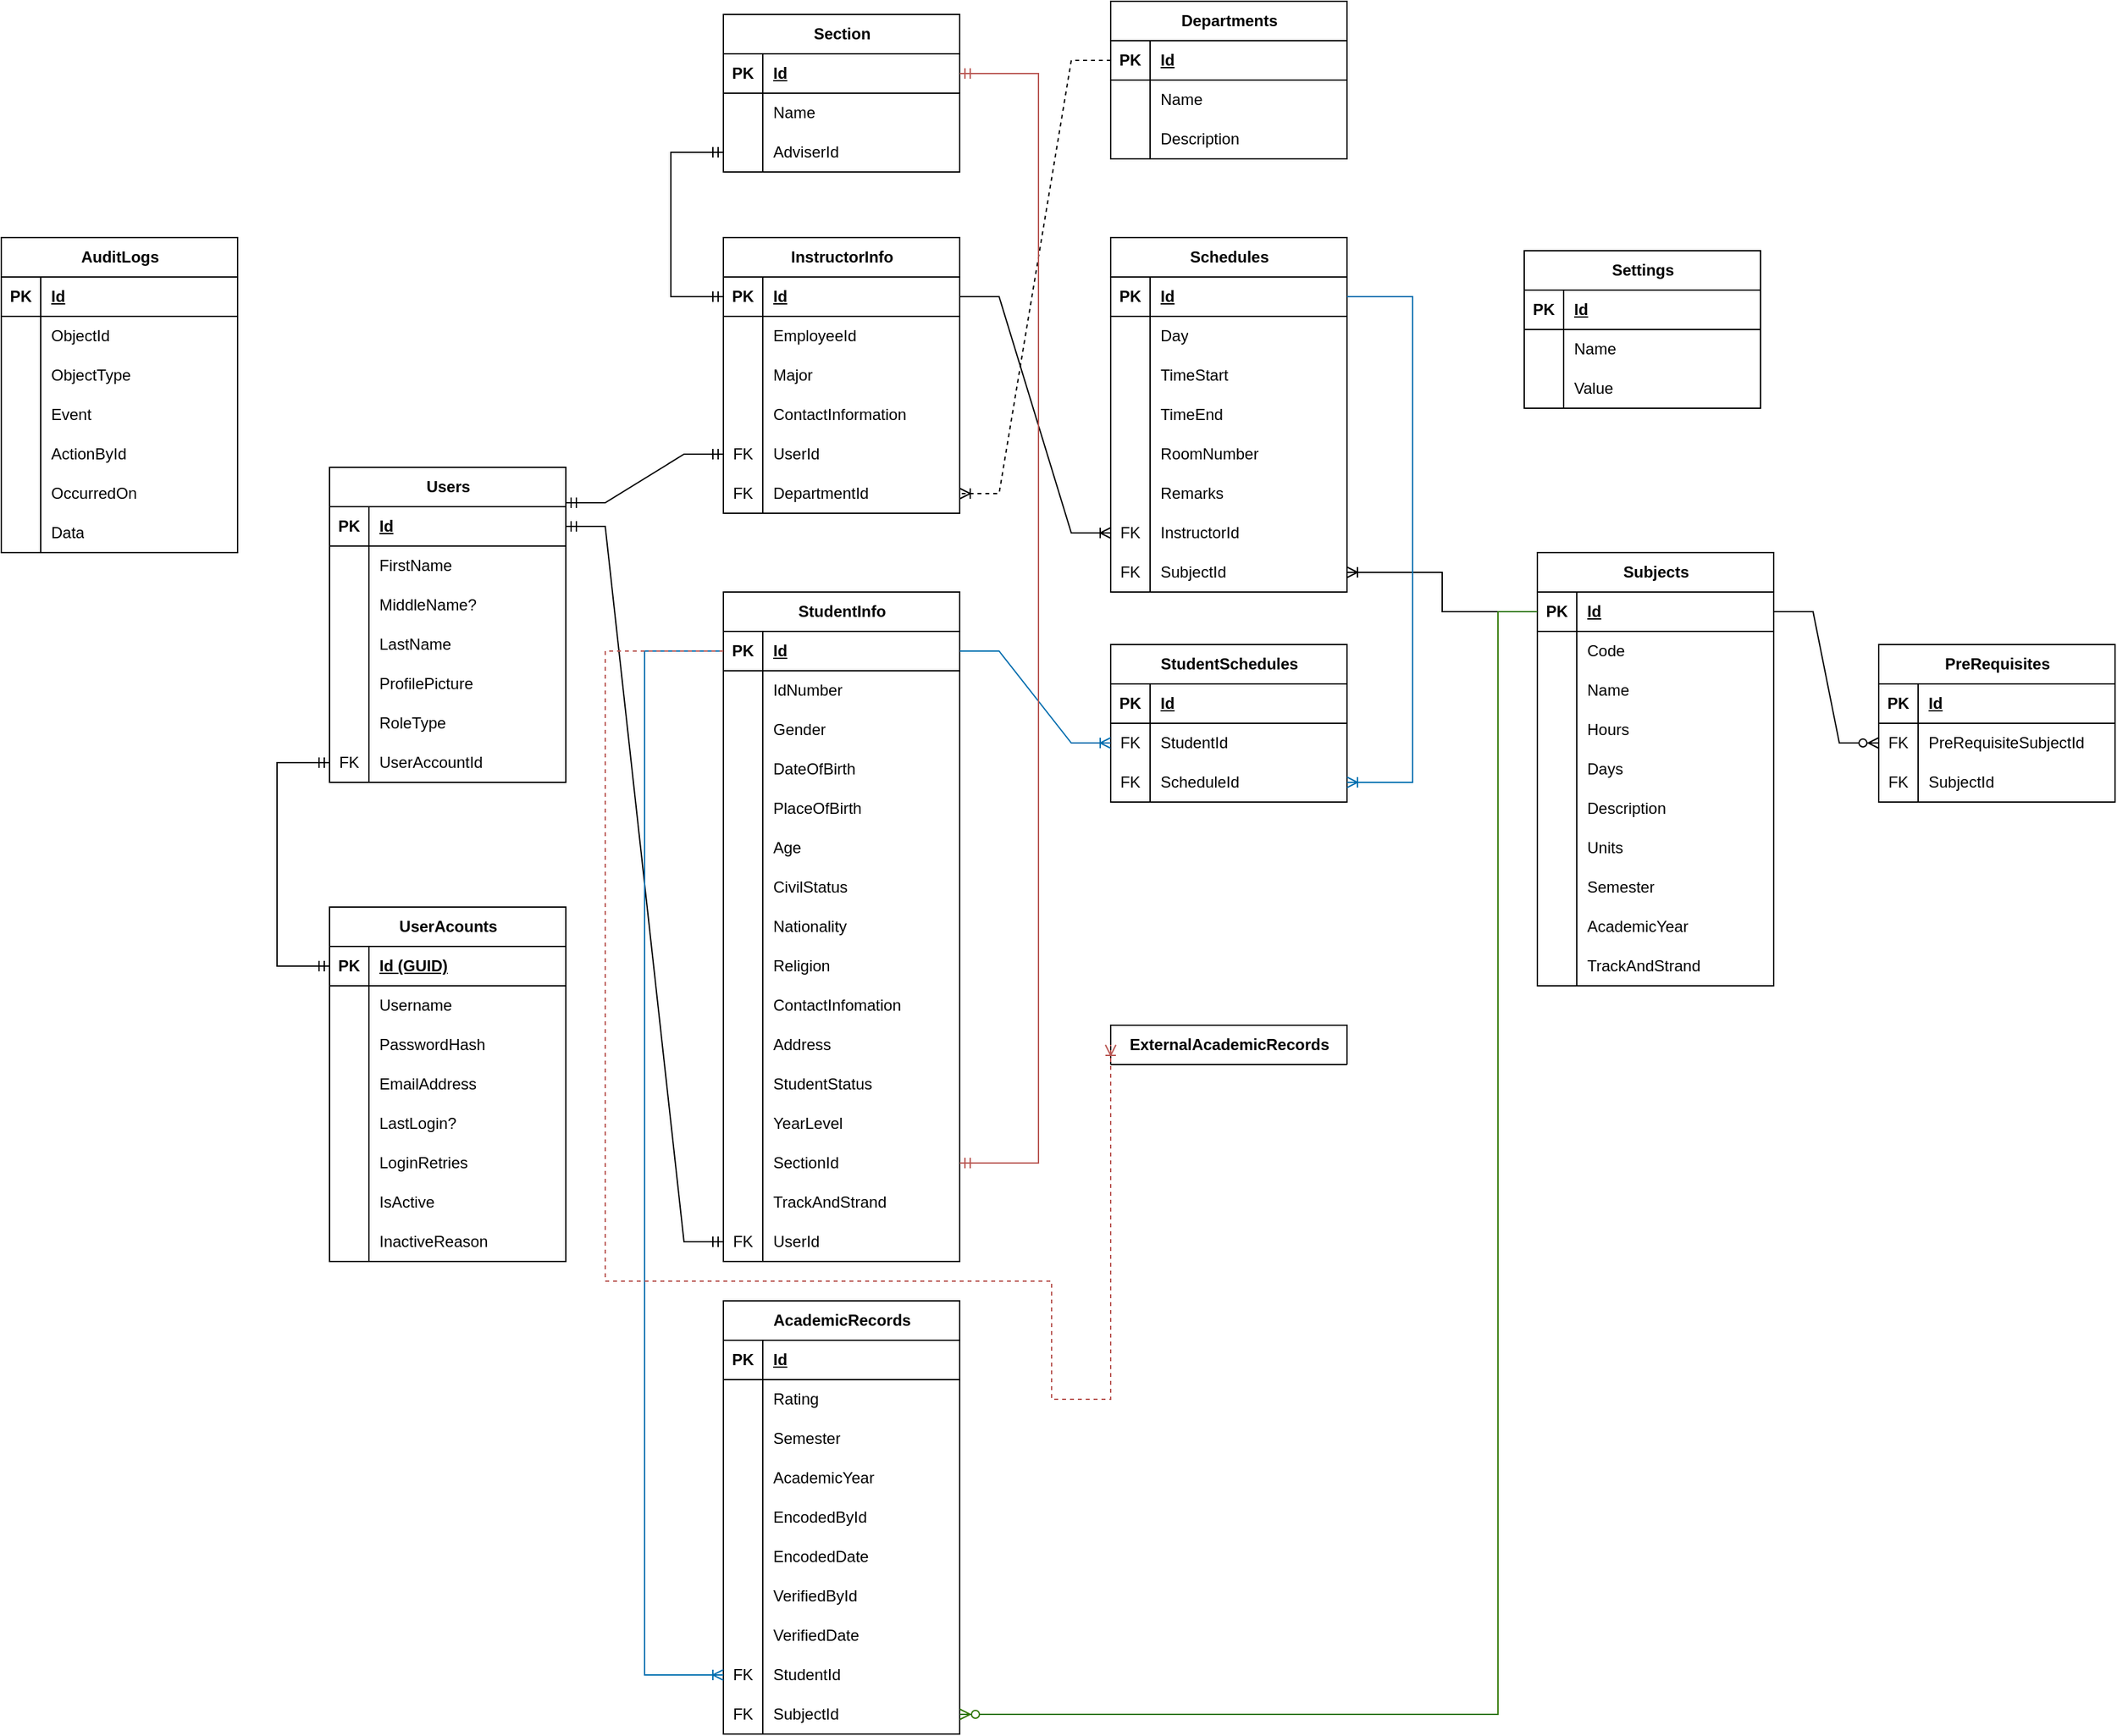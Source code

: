 <mxfile version="24.7.17">
  <diagram id="R2lEEEUBdFMjLlhIrx00" name="Page-1">
    <mxGraphModel dx="584" dy="844" grid="1" gridSize="10" guides="1" tooltips="1" connect="1" arrows="1" fold="1" page="1" pageScale="1" pageWidth="850" pageHeight="1100" math="0" shadow="0" extFonts="Permanent Marker^https://fonts.googleapis.com/css?family=Permanent+Marker">
      <root>
        <mxCell id="0" />
        <mxCell id="1" parent="0" />
        <mxCell id="GEEwR_ky_IDX-PQtDy4O-215" value="UserAcounts" style="shape=table;startSize=30;container=1;collapsible=1;childLayout=tableLayout;fixedRows=1;rowLines=0;fontStyle=1;align=center;resizeLast=1;html=1;" parent="1" vertex="1">
          <mxGeometry x="1530" y="810" width="180" height="270" as="geometry" />
        </mxCell>
        <mxCell id="GEEwR_ky_IDX-PQtDy4O-216" value="" style="shape=tableRow;horizontal=0;startSize=0;swimlaneHead=0;swimlaneBody=0;fillColor=none;collapsible=0;dropTarget=0;points=[[0,0.5],[1,0.5]];portConstraint=eastwest;top=0;left=0;right=0;bottom=1;" parent="GEEwR_ky_IDX-PQtDy4O-215" vertex="1">
          <mxGeometry y="30" width="180" height="30" as="geometry" />
        </mxCell>
        <mxCell id="GEEwR_ky_IDX-PQtDy4O-217" value="PK" style="shape=partialRectangle;connectable=0;fillColor=none;top=0;left=0;bottom=0;right=0;fontStyle=1;overflow=hidden;whiteSpace=wrap;html=1;" parent="GEEwR_ky_IDX-PQtDy4O-216" vertex="1">
          <mxGeometry width="30" height="30" as="geometry">
            <mxRectangle width="30" height="30" as="alternateBounds" />
          </mxGeometry>
        </mxCell>
        <mxCell id="GEEwR_ky_IDX-PQtDy4O-218" value="Id (GUID)" style="shape=partialRectangle;connectable=0;fillColor=none;top=0;left=0;bottom=0;right=0;align=left;spacingLeft=6;fontStyle=5;overflow=hidden;whiteSpace=wrap;html=1;" parent="GEEwR_ky_IDX-PQtDy4O-216" vertex="1">
          <mxGeometry x="30" width="150" height="30" as="geometry">
            <mxRectangle width="150" height="30" as="alternateBounds" />
          </mxGeometry>
        </mxCell>
        <mxCell id="GEEwR_ky_IDX-PQtDy4O-219" value="" style="shape=tableRow;horizontal=0;startSize=0;swimlaneHead=0;swimlaneBody=0;fillColor=none;collapsible=0;dropTarget=0;points=[[0,0.5],[1,0.5]];portConstraint=eastwest;top=0;left=0;right=0;bottom=0;" parent="GEEwR_ky_IDX-PQtDy4O-215" vertex="1">
          <mxGeometry y="60" width="180" height="30" as="geometry" />
        </mxCell>
        <mxCell id="GEEwR_ky_IDX-PQtDy4O-220" value="" style="shape=partialRectangle;connectable=0;fillColor=none;top=0;left=0;bottom=0;right=0;editable=1;overflow=hidden;whiteSpace=wrap;html=1;" parent="GEEwR_ky_IDX-PQtDy4O-219" vertex="1">
          <mxGeometry width="30" height="30" as="geometry">
            <mxRectangle width="30" height="30" as="alternateBounds" />
          </mxGeometry>
        </mxCell>
        <mxCell id="GEEwR_ky_IDX-PQtDy4O-221" value="Username" style="shape=partialRectangle;connectable=0;fillColor=none;top=0;left=0;bottom=0;right=0;align=left;spacingLeft=6;overflow=hidden;whiteSpace=wrap;html=1;" parent="GEEwR_ky_IDX-PQtDy4O-219" vertex="1">
          <mxGeometry x="30" width="150" height="30" as="geometry">
            <mxRectangle width="150" height="30" as="alternateBounds" />
          </mxGeometry>
        </mxCell>
        <mxCell id="KkO7uYDJYD_tDK28gAdk-10" value="" style="shape=tableRow;horizontal=0;startSize=0;swimlaneHead=0;swimlaneBody=0;fillColor=none;collapsible=0;dropTarget=0;points=[[0,0.5],[1,0.5]];portConstraint=eastwest;top=0;left=0;right=0;bottom=0;" parent="GEEwR_ky_IDX-PQtDy4O-215" vertex="1">
          <mxGeometry y="90" width="180" height="30" as="geometry" />
        </mxCell>
        <mxCell id="KkO7uYDJYD_tDK28gAdk-11" value="" style="shape=partialRectangle;connectable=0;fillColor=none;top=0;left=0;bottom=0;right=0;editable=1;overflow=hidden;whiteSpace=wrap;html=1;" parent="KkO7uYDJYD_tDK28gAdk-10" vertex="1">
          <mxGeometry width="30" height="30" as="geometry">
            <mxRectangle width="30" height="30" as="alternateBounds" />
          </mxGeometry>
        </mxCell>
        <mxCell id="KkO7uYDJYD_tDK28gAdk-12" value="PasswordHash" style="shape=partialRectangle;connectable=0;fillColor=none;top=0;left=0;bottom=0;right=0;align=left;spacingLeft=6;overflow=hidden;whiteSpace=wrap;html=1;" parent="KkO7uYDJYD_tDK28gAdk-10" vertex="1">
          <mxGeometry x="30" width="150" height="30" as="geometry">
            <mxRectangle width="150" height="30" as="alternateBounds" />
          </mxGeometry>
        </mxCell>
        <mxCell id="KkO7uYDJYD_tDK28gAdk-1" value="" style="shape=tableRow;horizontal=0;startSize=0;swimlaneHead=0;swimlaneBody=0;fillColor=none;collapsible=0;dropTarget=0;points=[[0,0.5],[1,0.5]];portConstraint=eastwest;top=0;left=0;right=0;bottom=0;" parent="GEEwR_ky_IDX-PQtDy4O-215" vertex="1">
          <mxGeometry y="120" width="180" height="30" as="geometry" />
        </mxCell>
        <mxCell id="KkO7uYDJYD_tDK28gAdk-2" value="" style="shape=partialRectangle;connectable=0;fillColor=none;top=0;left=0;bottom=0;right=0;editable=1;overflow=hidden;whiteSpace=wrap;html=1;" parent="KkO7uYDJYD_tDK28gAdk-1" vertex="1">
          <mxGeometry width="30" height="30" as="geometry">
            <mxRectangle width="30" height="30" as="alternateBounds" />
          </mxGeometry>
        </mxCell>
        <mxCell id="KkO7uYDJYD_tDK28gAdk-3" value="EmailAddress" style="shape=partialRectangle;connectable=0;fillColor=none;top=0;left=0;bottom=0;right=0;align=left;spacingLeft=6;overflow=hidden;whiteSpace=wrap;html=1;" parent="KkO7uYDJYD_tDK28gAdk-1" vertex="1">
          <mxGeometry x="30" width="150" height="30" as="geometry">
            <mxRectangle width="150" height="30" as="alternateBounds" />
          </mxGeometry>
        </mxCell>
        <mxCell id="GEEwR_ky_IDX-PQtDy4O-222" value="" style="shape=tableRow;horizontal=0;startSize=0;swimlaneHead=0;swimlaneBody=0;fillColor=none;collapsible=0;dropTarget=0;points=[[0,0.5],[1,0.5]];portConstraint=eastwest;top=0;left=0;right=0;bottom=0;" parent="GEEwR_ky_IDX-PQtDy4O-215" vertex="1">
          <mxGeometry y="150" width="180" height="30" as="geometry" />
        </mxCell>
        <mxCell id="GEEwR_ky_IDX-PQtDy4O-223" value="" style="shape=partialRectangle;connectable=0;fillColor=none;top=0;left=0;bottom=0;right=0;editable=1;overflow=hidden;whiteSpace=wrap;html=1;" parent="GEEwR_ky_IDX-PQtDy4O-222" vertex="1">
          <mxGeometry width="30" height="30" as="geometry">
            <mxRectangle width="30" height="30" as="alternateBounds" />
          </mxGeometry>
        </mxCell>
        <mxCell id="GEEwR_ky_IDX-PQtDy4O-224" value="LastLogin?" style="shape=partialRectangle;connectable=0;fillColor=none;top=0;left=0;bottom=0;right=0;align=left;spacingLeft=6;overflow=hidden;whiteSpace=wrap;html=1;" parent="GEEwR_ky_IDX-PQtDy4O-222" vertex="1">
          <mxGeometry x="30" width="150" height="30" as="geometry">
            <mxRectangle width="150" height="30" as="alternateBounds" />
          </mxGeometry>
        </mxCell>
        <mxCell id="GEEwR_ky_IDX-PQtDy4O-234" value="" style="shape=tableRow;horizontal=0;startSize=0;swimlaneHead=0;swimlaneBody=0;fillColor=none;collapsible=0;dropTarget=0;points=[[0,0.5],[1,0.5]];portConstraint=eastwest;top=0;left=0;right=0;bottom=0;" parent="GEEwR_ky_IDX-PQtDy4O-215" vertex="1">
          <mxGeometry y="180" width="180" height="30" as="geometry" />
        </mxCell>
        <mxCell id="GEEwR_ky_IDX-PQtDy4O-235" value="" style="shape=partialRectangle;connectable=0;fillColor=none;top=0;left=0;bottom=0;right=0;editable=1;overflow=hidden;whiteSpace=wrap;html=1;" parent="GEEwR_ky_IDX-PQtDy4O-234" vertex="1">
          <mxGeometry width="30" height="30" as="geometry">
            <mxRectangle width="30" height="30" as="alternateBounds" />
          </mxGeometry>
        </mxCell>
        <mxCell id="GEEwR_ky_IDX-PQtDy4O-236" value="LoginRetries" style="shape=partialRectangle;connectable=0;fillColor=none;top=0;left=0;bottom=0;right=0;align=left;spacingLeft=6;overflow=hidden;whiteSpace=wrap;html=1;" parent="GEEwR_ky_IDX-PQtDy4O-234" vertex="1">
          <mxGeometry x="30" width="150" height="30" as="geometry">
            <mxRectangle width="150" height="30" as="alternateBounds" />
          </mxGeometry>
        </mxCell>
        <mxCell id="GEEwR_ky_IDX-PQtDy4O-240" value="" style="shape=tableRow;horizontal=0;startSize=0;swimlaneHead=0;swimlaneBody=0;fillColor=none;collapsible=0;dropTarget=0;points=[[0,0.5],[1,0.5]];portConstraint=eastwest;top=0;left=0;right=0;bottom=0;" parent="GEEwR_ky_IDX-PQtDy4O-215" vertex="1">
          <mxGeometry y="210" width="180" height="30" as="geometry" />
        </mxCell>
        <mxCell id="GEEwR_ky_IDX-PQtDy4O-241" value="" style="shape=partialRectangle;connectable=0;fillColor=none;top=0;left=0;bottom=0;right=0;editable=1;overflow=hidden;whiteSpace=wrap;html=1;" parent="GEEwR_ky_IDX-PQtDy4O-240" vertex="1">
          <mxGeometry width="30" height="30" as="geometry">
            <mxRectangle width="30" height="30" as="alternateBounds" />
          </mxGeometry>
        </mxCell>
        <mxCell id="GEEwR_ky_IDX-PQtDy4O-242" value="IsActive" style="shape=partialRectangle;connectable=0;fillColor=none;top=0;left=0;bottom=0;right=0;align=left;spacingLeft=6;overflow=hidden;whiteSpace=wrap;html=1;" parent="GEEwR_ky_IDX-PQtDy4O-240" vertex="1">
          <mxGeometry x="30" width="150" height="30" as="geometry">
            <mxRectangle width="150" height="30" as="alternateBounds" />
          </mxGeometry>
        </mxCell>
        <mxCell id="GEEwR_ky_IDX-PQtDy4O-243" value="" style="shape=tableRow;horizontal=0;startSize=0;swimlaneHead=0;swimlaneBody=0;fillColor=none;collapsible=0;dropTarget=0;points=[[0,0.5],[1,0.5]];portConstraint=eastwest;top=0;left=0;right=0;bottom=0;" parent="GEEwR_ky_IDX-PQtDy4O-215" vertex="1">
          <mxGeometry y="240" width="180" height="30" as="geometry" />
        </mxCell>
        <mxCell id="GEEwR_ky_IDX-PQtDy4O-244" value="" style="shape=partialRectangle;connectable=0;fillColor=none;top=0;left=0;bottom=0;right=0;editable=1;overflow=hidden;whiteSpace=wrap;html=1;" parent="GEEwR_ky_IDX-PQtDy4O-243" vertex="1">
          <mxGeometry width="30" height="30" as="geometry">
            <mxRectangle width="30" height="30" as="alternateBounds" />
          </mxGeometry>
        </mxCell>
        <mxCell id="GEEwR_ky_IDX-PQtDy4O-245" value="InactiveReason" style="shape=partialRectangle;connectable=0;fillColor=none;top=0;left=0;bottom=0;right=0;align=left;spacingLeft=6;overflow=hidden;whiteSpace=wrap;html=1;" parent="GEEwR_ky_IDX-PQtDy4O-243" vertex="1">
          <mxGeometry x="30" width="150" height="30" as="geometry">
            <mxRectangle width="150" height="30" as="alternateBounds" />
          </mxGeometry>
        </mxCell>
        <mxCell id="GEEwR_ky_IDX-PQtDy4O-247" value="Users" style="shape=table;startSize=30;container=1;collapsible=1;childLayout=tableLayout;fixedRows=1;rowLines=0;fontStyle=1;align=center;resizeLast=1;html=1;" parent="1" vertex="1">
          <mxGeometry x="1530" y="475" width="180" height="240" as="geometry" />
        </mxCell>
        <mxCell id="GEEwR_ky_IDX-PQtDy4O-248" value="" style="shape=tableRow;horizontal=0;startSize=0;swimlaneHead=0;swimlaneBody=0;fillColor=none;collapsible=0;dropTarget=0;points=[[0,0.5],[1,0.5]];portConstraint=eastwest;top=0;left=0;right=0;bottom=1;" parent="GEEwR_ky_IDX-PQtDy4O-247" vertex="1">
          <mxGeometry y="30" width="180" height="30" as="geometry" />
        </mxCell>
        <mxCell id="GEEwR_ky_IDX-PQtDy4O-249" value="PK" style="shape=partialRectangle;connectable=0;fillColor=none;top=0;left=0;bottom=0;right=0;fontStyle=1;overflow=hidden;whiteSpace=wrap;html=1;" parent="GEEwR_ky_IDX-PQtDy4O-248" vertex="1">
          <mxGeometry width="30" height="30" as="geometry">
            <mxRectangle width="30" height="30" as="alternateBounds" />
          </mxGeometry>
        </mxCell>
        <mxCell id="GEEwR_ky_IDX-PQtDy4O-250" value="Id" style="shape=partialRectangle;connectable=0;fillColor=none;top=0;left=0;bottom=0;right=0;align=left;spacingLeft=6;fontStyle=5;overflow=hidden;whiteSpace=wrap;html=1;" parent="GEEwR_ky_IDX-PQtDy4O-248" vertex="1">
          <mxGeometry x="30" width="150" height="30" as="geometry">
            <mxRectangle width="150" height="30" as="alternateBounds" />
          </mxGeometry>
        </mxCell>
        <mxCell id="GEEwR_ky_IDX-PQtDy4O-251" value="" style="shape=tableRow;horizontal=0;startSize=0;swimlaneHead=0;swimlaneBody=0;fillColor=none;collapsible=0;dropTarget=0;points=[[0,0.5],[1,0.5]];portConstraint=eastwest;top=0;left=0;right=0;bottom=0;" parent="GEEwR_ky_IDX-PQtDy4O-247" vertex="1">
          <mxGeometry y="60" width="180" height="30" as="geometry" />
        </mxCell>
        <mxCell id="GEEwR_ky_IDX-PQtDy4O-252" value="" style="shape=partialRectangle;connectable=0;fillColor=none;top=0;left=0;bottom=0;right=0;editable=1;overflow=hidden;whiteSpace=wrap;html=1;" parent="GEEwR_ky_IDX-PQtDy4O-251" vertex="1">
          <mxGeometry width="30" height="30" as="geometry">
            <mxRectangle width="30" height="30" as="alternateBounds" />
          </mxGeometry>
        </mxCell>
        <mxCell id="GEEwR_ky_IDX-PQtDy4O-253" value="FirstName" style="shape=partialRectangle;connectable=0;fillColor=none;top=0;left=0;bottom=0;right=0;align=left;spacingLeft=6;overflow=hidden;whiteSpace=wrap;html=1;" parent="GEEwR_ky_IDX-PQtDy4O-251" vertex="1">
          <mxGeometry x="30" width="150" height="30" as="geometry">
            <mxRectangle width="150" height="30" as="alternateBounds" />
          </mxGeometry>
        </mxCell>
        <mxCell id="GEEwR_ky_IDX-PQtDy4O-257" value="" style="shape=tableRow;horizontal=0;startSize=0;swimlaneHead=0;swimlaneBody=0;fillColor=none;collapsible=0;dropTarget=0;points=[[0,0.5],[1,0.5]];portConstraint=eastwest;top=0;left=0;right=0;bottom=0;" parent="GEEwR_ky_IDX-PQtDy4O-247" vertex="1">
          <mxGeometry y="90" width="180" height="30" as="geometry" />
        </mxCell>
        <mxCell id="GEEwR_ky_IDX-PQtDy4O-258" value="" style="shape=partialRectangle;connectable=0;fillColor=none;top=0;left=0;bottom=0;right=0;editable=1;overflow=hidden;whiteSpace=wrap;html=1;" parent="GEEwR_ky_IDX-PQtDy4O-257" vertex="1">
          <mxGeometry width="30" height="30" as="geometry">
            <mxRectangle width="30" height="30" as="alternateBounds" />
          </mxGeometry>
        </mxCell>
        <mxCell id="GEEwR_ky_IDX-PQtDy4O-259" value="MiddleName?" style="shape=partialRectangle;connectable=0;fillColor=none;top=0;left=0;bottom=0;right=0;align=left;spacingLeft=6;overflow=hidden;whiteSpace=wrap;html=1;" parent="GEEwR_ky_IDX-PQtDy4O-257" vertex="1">
          <mxGeometry x="30" width="150" height="30" as="geometry">
            <mxRectangle width="150" height="30" as="alternateBounds" />
          </mxGeometry>
        </mxCell>
        <mxCell id="GEEwR_ky_IDX-PQtDy4O-254" value="" style="shape=tableRow;horizontal=0;startSize=0;swimlaneHead=0;swimlaneBody=0;fillColor=none;collapsible=0;dropTarget=0;points=[[0,0.5],[1,0.5]];portConstraint=eastwest;top=0;left=0;right=0;bottom=0;" parent="GEEwR_ky_IDX-PQtDy4O-247" vertex="1">
          <mxGeometry y="120" width="180" height="30" as="geometry" />
        </mxCell>
        <mxCell id="GEEwR_ky_IDX-PQtDy4O-255" value="" style="shape=partialRectangle;connectable=0;fillColor=none;top=0;left=0;bottom=0;right=0;editable=1;overflow=hidden;whiteSpace=wrap;html=1;" parent="GEEwR_ky_IDX-PQtDy4O-254" vertex="1">
          <mxGeometry width="30" height="30" as="geometry">
            <mxRectangle width="30" height="30" as="alternateBounds" />
          </mxGeometry>
        </mxCell>
        <mxCell id="GEEwR_ky_IDX-PQtDy4O-256" value="LastName" style="shape=partialRectangle;connectable=0;fillColor=none;top=0;left=0;bottom=0;right=0;align=left;spacingLeft=6;overflow=hidden;whiteSpace=wrap;html=1;" parent="GEEwR_ky_IDX-PQtDy4O-254" vertex="1">
          <mxGeometry x="30" width="150" height="30" as="geometry">
            <mxRectangle width="150" height="30" as="alternateBounds" />
          </mxGeometry>
        </mxCell>
        <mxCell id="GEEwR_ky_IDX-PQtDy4O-330" value="" style="shape=tableRow;horizontal=0;startSize=0;swimlaneHead=0;swimlaneBody=0;fillColor=none;collapsible=0;dropTarget=0;points=[[0,0.5],[1,0.5]];portConstraint=eastwest;top=0;left=0;right=0;bottom=0;" parent="GEEwR_ky_IDX-PQtDy4O-247" vertex="1">
          <mxGeometry y="150" width="180" height="30" as="geometry" />
        </mxCell>
        <mxCell id="GEEwR_ky_IDX-PQtDy4O-331" value="" style="shape=partialRectangle;connectable=0;fillColor=none;top=0;left=0;bottom=0;right=0;editable=1;overflow=hidden;whiteSpace=wrap;html=1;" parent="GEEwR_ky_IDX-PQtDy4O-330" vertex="1">
          <mxGeometry width="30" height="30" as="geometry">
            <mxRectangle width="30" height="30" as="alternateBounds" />
          </mxGeometry>
        </mxCell>
        <mxCell id="GEEwR_ky_IDX-PQtDy4O-332" value="ProfilePicture" style="shape=partialRectangle;connectable=0;fillColor=none;top=0;left=0;bottom=0;right=0;align=left;spacingLeft=6;overflow=hidden;whiteSpace=wrap;html=1;" parent="GEEwR_ky_IDX-PQtDy4O-330" vertex="1">
          <mxGeometry x="30" width="150" height="30" as="geometry">
            <mxRectangle width="150" height="30" as="alternateBounds" />
          </mxGeometry>
        </mxCell>
        <mxCell id="GEEwR_ky_IDX-PQtDy4O-260" value="" style="shape=tableRow;horizontal=0;startSize=0;swimlaneHead=0;swimlaneBody=0;fillColor=none;collapsible=0;dropTarget=0;points=[[0,0.5],[1,0.5]];portConstraint=eastwest;top=0;left=0;right=0;bottom=0;" parent="GEEwR_ky_IDX-PQtDy4O-247" vertex="1">
          <mxGeometry y="180" width="180" height="30" as="geometry" />
        </mxCell>
        <mxCell id="GEEwR_ky_IDX-PQtDy4O-261" value="" style="shape=partialRectangle;connectable=0;fillColor=none;top=0;left=0;bottom=0;right=0;editable=1;overflow=hidden;whiteSpace=wrap;html=1;" parent="GEEwR_ky_IDX-PQtDy4O-260" vertex="1">
          <mxGeometry width="30" height="30" as="geometry">
            <mxRectangle width="30" height="30" as="alternateBounds" />
          </mxGeometry>
        </mxCell>
        <mxCell id="GEEwR_ky_IDX-PQtDy4O-262" value="RoleType" style="shape=partialRectangle;connectable=0;fillColor=none;top=0;left=0;bottom=0;right=0;align=left;spacingLeft=6;overflow=hidden;whiteSpace=wrap;html=1;" parent="GEEwR_ky_IDX-PQtDy4O-260" vertex="1">
          <mxGeometry x="30" width="150" height="30" as="geometry">
            <mxRectangle width="150" height="30" as="alternateBounds" />
          </mxGeometry>
        </mxCell>
        <mxCell id="GEEwR_ky_IDX-PQtDy4O-263" value="" style="shape=tableRow;horizontal=0;startSize=0;swimlaneHead=0;swimlaneBody=0;fillColor=none;collapsible=0;dropTarget=0;points=[[0,0.5],[1,0.5]];portConstraint=eastwest;top=0;left=0;right=0;bottom=0;" parent="GEEwR_ky_IDX-PQtDy4O-247" vertex="1">
          <mxGeometry y="210" width="180" height="30" as="geometry" />
        </mxCell>
        <mxCell id="GEEwR_ky_IDX-PQtDy4O-264" value="FK" style="shape=partialRectangle;connectable=0;fillColor=none;top=0;left=0;bottom=0;right=0;editable=1;overflow=hidden;whiteSpace=wrap;html=1;" parent="GEEwR_ky_IDX-PQtDy4O-263" vertex="1">
          <mxGeometry width="30" height="30" as="geometry">
            <mxRectangle width="30" height="30" as="alternateBounds" />
          </mxGeometry>
        </mxCell>
        <mxCell id="GEEwR_ky_IDX-PQtDy4O-265" value="UserAccountId" style="shape=partialRectangle;connectable=0;fillColor=none;top=0;left=0;bottom=0;right=0;align=left;spacingLeft=6;overflow=hidden;whiteSpace=wrap;html=1;" parent="GEEwR_ky_IDX-PQtDy4O-263" vertex="1">
          <mxGeometry x="30" width="150" height="30" as="geometry">
            <mxRectangle width="150" height="30" as="alternateBounds" />
          </mxGeometry>
        </mxCell>
        <mxCell id="GEEwR_ky_IDX-PQtDy4O-266" value="InstructorInfo" style="shape=table;startSize=30;container=1;collapsible=1;childLayout=tableLayout;fixedRows=1;rowLines=0;fontStyle=1;align=center;resizeLast=1;html=1;" parent="1" vertex="1">
          <mxGeometry x="1830" y="300" width="180" height="210" as="geometry" />
        </mxCell>
        <mxCell id="GEEwR_ky_IDX-PQtDy4O-267" value="" style="shape=tableRow;horizontal=0;startSize=0;swimlaneHead=0;swimlaneBody=0;fillColor=none;collapsible=0;dropTarget=0;points=[[0,0.5],[1,0.5]];portConstraint=eastwest;top=0;left=0;right=0;bottom=1;" parent="GEEwR_ky_IDX-PQtDy4O-266" vertex="1">
          <mxGeometry y="30" width="180" height="30" as="geometry" />
        </mxCell>
        <mxCell id="GEEwR_ky_IDX-PQtDy4O-268" value="PK" style="shape=partialRectangle;connectable=0;fillColor=none;top=0;left=0;bottom=0;right=0;fontStyle=1;overflow=hidden;whiteSpace=wrap;html=1;" parent="GEEwR_ky_IDX-PQtDy4O-267" vertex="1">
          <mxGeometry width="30" height="30" as="geometry">
            <mxRectangle width="30" height="30" as="alternateBounds" />
          </mxGeometry>
        </mxCell>
        <mxCell id="GEEwR_ky_IDX-PQtDy4O-269" value="Id" style="shape=partialRectangle;connectable=0;fillColor=none;top=0;left=0;bottom=0;right=0;align=left;spacingLeft=6;fontStyle=5;overflow=hidden;whiteSpace=wrap;html=1;" parent="GEEwR_ky_IDX-PQtDy4O-267" vertex="1">
          <mxGeometry x="30" width="150" height="30" as="geometry">
            <mxRectangle width="150" height="30" as="alternateBounds" />
          </mxGeometry>
        </mxCell>
        <mxCell id="GEEwR_ky_IDX-PQtDy4O-270" value="" style="shape=tableRow;horizontal=0;startSize=0;swimlaneHead=0;swimlaneBody=0;fillColor=none;collapsible=0;dropTarget=0;points=[[0,0.5],[1,0.5]];portConstraint=eastwest;top=0;left=0;right=0;bottom=0;" parent="GEEwR_ky_IDX-PQtDy4O-266" vertex="1">
          <mxGeometry y="60" width="180" height="30" as="geometry" />
        </mxCell>
        <mxCell id="GEEwR_ky_IDX-PQtDy4O-271" value="" style="shape=partialRectangle;connectable=0;fillColor=none;top=0;left=0;bottom=0;right=0;editable=1;overflow=hidden;whiteSpace=wrap;html=1;" parent="GEEwR_ky_IDX-PQtDy4O-270" vertex="1">
          <mxGeometry width="30" height="30" as="geometry">
            <mxRectangle width="30" height="30" as="alternateBounds" />
          </mxGeometry>
        </mxCell>
        <mxCell id="GEEwR_ky_IDX-PQtDy4O-272" value="EmployeeId" style="shape=partialRectangle;connectable=0;fillColor=none;top=0;left=0;bottom=0;right=0;align=left;spacingLeft=6;overflow=hidden;whiteSpace=wrap;html=1;" parent="GEEwR_ky_IDX-PQtDy4O-270" vertex="1">
          <mxGeometry x="30" width="150" height="30" as="geometry">
            <mxRectangle width="150" height="30" as="alternateBounds" />
          </mxGeometry>
        </mxCell>
        <mxCell id="GEEwR_ky_IDX-PQtDy4O-273" value="" style="shape=tableRow;horizontal=0;startSize=0;swimlaneHead=0;swimlaneBody=0;fillColor=none;collapsible=0;dropTarget=0;points=[[0,0.5],[1,0.5]];portConstraint=eastwest;top=0;left=0;right=0;bottom=0;" parent="GEEwR_ky_IDX-PQtDy4O-266" vertex="1">
          <mxGeometry y="90" width="180" height="30" as="geometry" />
        </mxCell>
        <mxCell id="GEEwR_ky_IDX-PQtDy4O-274" value="" style="shape=partialRectangle;connectable=0;fillColor=none;top=0;left=0;bottom=0;right=0;editable=1;overflow=hidden;whiteSpace=wrap;html=1;" parent="GEEwR_ky_IDX-PQtDy4O-273" vertex="1">
          <mxGeometry width="30" height="30" as="geometry">
            <mxRectangle width="30" height="30" as="alternateBounds" />
          </mxGeometry>
        </mxCell>
        <mxCell id="GEEwR_ky_IDX-PQtDy4O-275" value="Major" style="shape=partialRectangle;connectable=0;fillColor=none;top=0;left=0;bottom=0;right=0;align=left;spacingLeft=6;overflow=hidden;whiteSpace=wrap;html=1;" parent="GEEwR_ky_IDX-PQtDy4O-273" vertex="1">
          <mxGeometry x="30" width="150" height="30" as="geometry">
            <mxRectangle width="150" height="30" as="alternateBounds" />
          </mxGeometry>
        </mxCell>
        <mxCell id="GEEwR_ky_IDX-PQtDy4O-276" value="" style="shape=tableRow;horizontal=0;startSize=0;swimlaneHead=0;swimlaneBody=0;fillColor=none;collapsible=0;dropTarget=0;points=[[0,0.5],[1,0.5]];portConstraint=eastwest;top=0;left=0;right=0;bottom=0;" parent="GEEwR_ky_IDX-PQtDy4O-266" vertex="1">
          <mxGeometry y="120" width="180" height="30" as="geometry" />
        </mxCell>
        <mxCell id="GEEwR_ky_IDX-PQtDy4O-277" value="" style="shape=partialRectangle;connectable=0;fillColor=none;top=0;left=0;bottom=0;right=0;editable=1;overflow=hidden;whiteSpace=wrap;html=1;" parent="GEEwR_ky_IDX-PQtDy4O-276" vertex="1">
          <mxGeometry width="30" height="30" as="geometry">
            <mxRectangle width="30" height="30" as="alternateBounds" />
          </mxGeometry>
        </mxCell>
        <mxCell id="GEEwR_ky_IDX-PQtDy4O-278" value="ContactInformation" style="shape=partialRectangle;connectable=0;fillColor=none;top=0;left=0;bottom=0;right=0;align=left;spacingLeft=6;overflow=hidden;whiteSpace=wrap;html=1;" parent="GEEwR_ky_IDX-PQtDy4O-276" vertex="1">
          <mxGeometry x="30" width="150" height="30" as="geometry">
            <mxRectangle width="150" height="30" as="alternateBounds" />
          </mxGeometry>
        </mxCell>
        <mxCell id="GEEwR_ky_IDX-PQtDy4O-295" value="" style="shape=tableRow;horizontal=0;startSize=0;swimlaneHead=0;swimlaneBody=0;fillColor=none;collapsible=0;dropTarget=0;points=[[0,0.5],[1,0.5]];portConstraint=eastwest;top=0;left=0;right=0;bottom=0;" parent="GEEwR_ky_IDX-PQtDy4O-266" vertex="1">
          <mxGeometry y="150" width="180" height="30" as="geometry" />
        </mxCell>
        <mxCell id="GEEwR_ky_IDX-PQtDy4O-296" value="FK" style="shape=partialRectangle;connectable=0;fillColor=none;top=0;left=0;bottom=0;right=0;editable=1;overflow=hidden;whiteSpace=wrap;html=1;" parent="GEEwR_ky_IDX-PQtDy4O-295" vertex="1">
          <mxGeometry width="30" height="30" as="geometry">
            <mxRectangle width="30" height="30" as="alternateBounds" />
          </mxGeometry>
        </mxCell>
        <mxCell id="GEEwR_ky_IDX-PQtDy4O-297" value="UserId" style="shape=partialRectangle;connectable=0;fillColor=none;top=0;left=0;bottom=0;right=0;align=left;spacingLeft=6;overflow=hidden;whiteSpace=wrap;html=1;" parent="GEEwR_ky_IDX-PQtDy4O-295" vertex="1">
          <mxGeometry x="30" width="150" height="30" as="geometry">
            <mxRectangle width="150" height="30" as="alternateBounds" />
          </mxGeometry>
        </mxCell>
        <mxCell id="GEEwR_ky_IDX-PQtDy4O-390" value="" style="shape=tableRow;horizontal=0;startSize=0;swimlaneHead=0;swimlaneBody=0;fillColor=none;collapsible=0;dropTarget=0;points=[[0,0.5],[1,0.5]];portConstraint=eastwest;top=0;left=0;right=0;bottom=0;" parent="GEEwR_ky_IDX-PQtDy4O-266" vertex="1">
          <mxGeometry y="180" width="180" height="30" as="geometry" />
        </mxCell>
        <mxCell id="GEEwR_ky_IDX-PQtDy4O-391" value="FK" style="shape=partialRectangle;connectable=0;fillColor=none;top=0;left=0;bottom=0;right=0;editable=1;overflow=hidden;whiteSpace=wrap;html=1;" parent="GEEwR_ky_IDX-PQtDy4O-390" vertex="1">
          <mxGeometry width="30" height="30" as="geometry">
            <mxRectangle width="30" height="30" as="alternateBounds" />
          </mxGeometry>
        </mxCell>
        <mxCell id="GEEwR_ky_IDX-PQtDy4O-392" value="DepartmentId" style="shape=partialRectangle;connectable=0;fillColor=none;top=0;left=0;bottom=0;right=0;align=left;spacingLeft=6;overflow=hidden;whiteSpace=wrap;html=1;" parent="GEEwR_ky_IDX-PQtDy4O-390" vertex="1">
          <mxGeometry x="30" width="150" height="30" as="geometry">
            <mxRectangle width="150" height="30" as="alternateBounds" />
          </mxGeometry>
        </mxCell>
        <mxCell id="GEEwR_ky_IDX-PQtDy4O-279" value="StudentInfo" style="shape=table;startSize=30;container=1;collapsible=1;childLayout=tableLayout;fixedRows=1;rowLines=0;fontStyle=1;align=center;resizeLast=1;html=1;" parent="1" vertex="1">
          <mxGeometry x="1830" y="570" width="180" height="510" as="geometry" />
        </mxCell>
        <mxCell id="GEEwR_ky_IDX-PQtDy4O-280" value="" style="shape=tableRow;horizontal=0;startSize=0;swimlaneHead=0;swimlaneBody=0;fillColor=none;collapsible=0;dropTarget=0;points=[[0,0.5],[1,0.5]];portConstraint=eastwest;top=0;left=0;right=0;bottom=1;" parent="GEEwR_ky_IDX-PQtDy4O-279" vertex="1">
          <mxGeometry y="30" width="180" height="30" as="geometry" />
        </mxCell>
        <mxCell id="GEEwR_ky_IDX-PQtDy4O-281" value="PK" style="shape=partialRectangle;connectable=0;fillColor=none;top=0;left=0;bottom=0;right=0;fontStyle=1;overflow=hidden;whiteSpace=wrap;html=1;" parent="GEEwR_ky_IDX-PQtDy4O-280" vertex="1">
          <mxGeometry width="30" height="30" as="geometry">
            <mxRectangle width="30" height="30" as="alternateBounds" />
          </mxGeometry>
        </mxCell>
        <mxCell id="GEEwR_ky_IDX-PQtDy4O-282" value="Id" style="shape=partialRectangle;connectable=0;fillColor=none;top=0;left=0;bottom=0;right=0;align=left;spacingLeft=6;fontStyle=5;overflow=hidden;whiteSpace=wrap;html=1;" parent="GEEwR_ky_IDX-PQtDy4O-280" vertex="1">
          <mxGeometry x="30" width="150" height="30" as="geometry">
            <mxRectangle width="150" height="30" as="alternateBounds" />
          </mxGeometry>
        </mxCell>
        <mxCell id="KkO7uYDJYD_tDK28gAdk-4" value="" style="shape=tableRow;horizontal=0;startSize=0;swimlaneHead=0;swimlaneBody=0;fillColor=none;collapsible=0;dropTarget=0;points=[[0,0.5],[1,0.5]];portConstraint=eastwest;top=0;left=0;right=0;bottom=0;" parent="GEEwR_ky_IDX-PQtDy4O-279" vertex="1">
          <mxGeometry y="60" width="180" height="30" as="geometry" />
        </mxCell>
        <mxCell id="KkO7uYDJYD_tDK28gAdk-5" value="" style="shape=partialRectangle;connectable=0;fillColor=none;top=0;left=0;bottom=0;right=0;editable=1;overflow=hidden;whiteSpace=wrap;html=1;" parent="KkO7uYDJYD_tDK28gAdk-4" vertex="1">
          <mxGeometry width="30" height="30" as="geometry">
            <mxRectangle width="30" height="30" as="alternateBounds" />
          </mxGeometry>
        </mxCell>
        <mxCell id="KkO7uYDJYD_tDK28gAdk-6" value="IdNumber" style="shape=partialRectangle;connectable=0;fillColor=none;top=0;left=0;bottom=0;right=0;align=left;spacingLeft=6;overflow=hidden;whiteSpace=wrap;html=1;" parent="KkO7uYDJYD_tDK28gAdk-4" vertex="1">
          <mxGeometry x="30" width="150" height="30" as="geometry">
            <mxRectangle width="150" height="30" as="alternateBounds" />
          </mxGeometry>
        </mxCell>
        <mxCell id="GEEwR_ky_IDX-PQtDy4O-283" value="" style="shape=tableRow;horizontal=0;startSize=0;swimlaneHead=0;swimlaneBody=0;fillColor=none;collapsible=0;dropTarget=0;points=[[0,0.5],[1,0.5]];portConstraint=eastwest;top=0;left=0;right=0;bottom=0;" parent="GEEwR_ky_IDX-PQtDy4O-279" vertex="1">
          <mxGeometry y="90" width="180" height="30" as="geometry" />
        </mxCell>
        <mxCell id="GEEwR_ky_IDX-PQtDy4O-284" value="" style="shape=partialRectangle;connectable=0;fillColor=none;top=0;left=0;bottom=0;right=0;editable=1;overflow=hidden;whiteSpace=wrap;html=1;" parent="GEEwR_ky_IDX-PQtDy4O-283" vertex="1">
          <mxGeometry width="30" height="30" as="geometry">
            <mxRectangle width="30" height="30" as="alternateBounds" />
          </mxGeometry>
        </mxCell>
        <mxCell id="GEEwR_ky_IDX-PQtDy4O-285" value="Gender" style="shape=partialRectangle;connectable=0;fillColor=none;top=0;left=0;bottom=0;right=0;align=left;spacingLeft=6;overflow=hidden;whiteSpace=wrap;html=1;" parent="GEEwR_ky_IDX-PQtDy4O-283" vertex="1">
          <mxGeometry x="30" width="150" height="30" as="geometry">
            <mxRectangle width="150" height="30" as="alternateBounds" />
          </mxGeometry>
        </mxCell>
        <mxCell id="GEEwR_ky_IDX-PQtDy4O-286" value="" style="shape=tableRow;horizontal=0;startSize=0;swimlaneHead=0;swimlaneBody=0;fillColor=none;collapsible=0;dropTarget=0;points=[[0,0.5],[1,0.5]];portConstraint=eastwest;top=0;left=0;right=0;bottom=0;" parent="GEEwR_ky_IDX-PQtDy4O-279" vertex="1">
          <mxGeometry y="120" width="180" height="30" as="geometry" />
        </mxCell>
        <mxCell id="GEEwR_ky_IDX-PQtDy4O-287" value="" style="shape=partialRectangle;connectable=0;fillColor=none;top=0;left=0;bottom=0;right=0;editable=1;overflow=hidden;whiteSpace=wrap;html=1;" parent="GEEwR_ky_IDX-PQtDy4O-286" vertex="1">
          <mxGeometry width="30" height="30" as="geometry">
            <mxRectangle width="30" height="30" as="alternateBounds" />
          </mxGeometry>
        </mxCell>
        <mxCell id="GEEwR_ky_IDX-PQtDy4O-288" value="DateOfBirth" style="shape=partialRectangle;connectable=0;fillColor=none;top=0;left=0;bottom=0;right=0;align=left;spacingLeft=6;overflow=hidden;whiteSpace=wrap;html=1;" parent="GEEwR_ky_IDX-PQtDy4O-286" vertex="1">
          <mxGeometry x="30" width="150" height="30" as="geometry">
            <mxRectangle width="150" height="30" as="alternateBounds" />
          </mxGeometry>
        </mxCell>
        <mxCell id="GEEwR_ky_IDX-PQtDy4O-300" value="" style="shape=tableRow;horizontal=0;startSize=0;swimlaneHead=0;swimlaneBody=0;fillColor=none;collapsible=0;dropTarget=0;points=[[0,0.5],[1,0.5]];portConstraint=eastwest;top=0;left=0;right=0;bottom=0;" parent="GEEwR_ky_IDX-PQtDy4O-279" vertex="1">
          <mxGeometry y="150" width="180" height="30" as="geometry" />
        </mxCell>
        <mxCell id="GEEwR_ky_IDX-PQtDy4O-301" value="" style="shape=partialRectangle;connectable=0;fillColor=none;top=0;left=0;bottom=0;right=0;editable=1;overflow=hidden;whiteSpace=wrap;html=1;" parent="GEEwR_ky_IDX-PQtDy4O-300" vertex="1">
          <mxGeometry width="30" height="30" as="geometry">
            <mxRectangle width="30" height="30" as="alternateBounds" />
          </mxGeometry>
        </mxCell>
        <mxCell id="GEEwR_ky_IDX-PQtDy4O-302" value="PlaceOfBirth" style="shape=partialRectangle;connectable=0;fillColor=none;top=0;left=0;bottom=0;right=0;align=left;spacingLeft=6;overflow=hidden;whiteSpace=wrap;html=1;" parent="GEEwR_ky_IDX-PQtDy4O-300" vertex="1">
          <mxGeometry x="30" width="150" height="30" as="geometry">
            <mxRectangle width="150" height="30" as="alternateBounds" />
          </mxGeometry>
        </mxCell>
        <mxCell id="GEEwR_ky_IDX-PQtDy4O-303" value="" style="shape=tableRow;horizontal=0;startSize=0;swimlaneHead=0;swimlaneBody=0;fillColor=none;collapsible=0;dropTarget=0;points=[[0,0.5],[1,0.5]];portConstraint=eastwest;top=0;left=0;right=0;bottom=0;" parent="GEEwR_ky_IDX-PQtDy4O-279" vertex="1">
          <mxGeometry y="180" width="180" height="30" as="geometry" />
        </mxCell>
        <mxCell id="GEEwR_ky_IDX-PQtDy4O-304" value="" style="shape=partialRectangle;connectable=0;fillColor=none;top=0;left=0;bottom=0;right=0;editable=1;overflow=hidden;whiteSpace=wrap;html=1;" parent="GEEwR_ky_IDX-PQtDy4O-303" vertex="1">
          <mxGeometry width="30" height="30" as="geometry">
            <mxRectangle width="30" height="30" as="alternateBounds" />
          </mxGeometry>
        </mxCell>
        <mxCell id="GEEwR_ky_IDX-PQtDy4O-305" value="Age" style="shape=partialRectangle;connectable=0;fillColor=none;top=0;left=0;bottom=0;right=0;align=left;spacingLeft=6;overflow=hidden;whiteSpace=wrap;html=1;" parent="GEEwR_ky_IDX-PQtDy4O-303" vertex="1">
          <mxGeometry x="30" width="150" height="30" as="geometry">
            <mxRectangle width="150" height="30" as="alternateBounds" />
          </mxGeometry>
        </mxCell>
        <mxCell id="GEEwR_ky_IDX-PQtDy4O-306" value="" style="shape=tableRow;horizontal=0;startSize=0;swimlaneHead=0;swimlaneBody=0;fillColor=none;collapsible=0;dropTarget=0;points=[[0,0.5],[1,0.5]];portConstraint=eastwest;top=0;left=0;right=0;bottom=0;" parent="GEEwR_ky_IDX-PQtDy4O-279" vertex="1">
          <mxGeometry y="210" width="180" height="30" as="geometry" />
        </mxCell>
        <mxCell id="GEEwR_ky_IDX-PQtDy4O-307" value="" style="shape=partialRectangle;connectable=0;fillColor=none;top=0;left=0;bottom=0;right=0;editable=1;overflow=hidden;whiteSpace=wrap;html=1;" parent="GEEwR_ky_IDX-PQtDy4O-306" vertex="1">
          <mxGeometry width="30" height="30" as="geometry">
            <mxRectangle width="30" height="30" as="alternateBounds" />
          </mxGeometry>
        </mxCell>
        <mxCell id="GEEwR_ky_IDX-PQtDy4O-308" value="CivilStatus" style="shape=partialRectangle;connectable=0;fillColor=none;top=0;left=0;bottom=0;right=0;align=left;spacingLeft=6;overflow=hidden;whiteSpace=wrap;html=1;" parent="GEEwR_ky_IDX-PQtDy4O-306" vertex="1">
          <mxGeometry x="30" width="150" height="30" as="geometry">
            <mxRectangle width="150" height="30" as="alternateBounds" />
          </mxGeometry>
        </mxCell>
        <mxCell id="GEEwR_ky_IDX-PQtDy4O-309" value="" style="shape=tableRow;horizontal=0;startSize=0;swimlaneHead=0;swimlaneBody=0;fillColor=none;collapsible=0;dropTarget=0;points=[[0,0.5],[1,0.5]];portConstraint=eastwest;top=0;left=0;right=0;bottom=0;" parent="GEEwR_ky_IDX-PQtDy4O-279" vertex="1">
          <mxGeometry y="240" width="180" height="30" as="geometry" />
        </mxCell>
        <mxCell id="GEEwR_ky_IDX-PQtDy4O-310" value="" style="shape=partialRectangle;connectable=0;fillColor=none;top=0;left=0;bottom=0;right=0;editable=1;overflow=hidden;whiteSpace=wrap;html=1;" parent="GEEwR_ky_IDX-PQtDy4O-309" vertex="1">
          <mxGeometry width="30" height="30" as="geometry">
            <mxRectangle width="30" height="30" as="alternateBounds" />
          </mxGeometry>
        </mxCell>
        <mxCell id="GEEwR_ky_IDX-PQtDy4O-311" value="Nationality" style="shape=partialRectangle;connectable=0;fillColor=none;top=0;left=0;bottom=0;right=0;align=left;spacingLeft=6;overflow=hidden;whiteSpace=wrap;html=1;" parent="GEEwR_ky_IDX-PQtDy4O-309" vertex="1">
          <mxGeometry x="30" width="150" height="30" as="geometry">
            <mxRectangle width="150" height="30" as="alternateBounds" />
          </mxGeometry>
        </mxCell>
        <mxCell id="GEEwR_ky_IDX-PQtDy4O-312" value="" style="shape=tableRow;horizontal=0;startSize=0;swimlaneHead=0;swimlaneBody=0;fillColor=none;collapsible=0;dropTarget=0;points=[[0,0.5],[1,0.5]];portConstraint=eastwest;top=0;left=0;right=0;bottom=0;" parent="GEEwR_ky_IDX-PQtDy4O-279" vertex="1">
          <mxGeometry y="270" width="180" height="30" as="geometry" />
        </mxCell>
        <mxCell id="GEEwR_ky_IDX-PQtDy4O-313" value="" style="shape=partialRectangle;connectable=0;fillColor=none;top=0;left=0;bottom=0;right=0;editable=1;overflow=hidden;whiteSpace=wrap;html=1;" parent="GEEwR_ky_IDX-PQtDy4O-312" vertex="1">
          <mxGeometry width="30" height="30" as="geometry">
            <mxRectangle width="30" height="30" as="alternateBounds" />
          </mxGeometry>
        </mxCell>
        <mxCell id="GEEwR_ky_IDX-PQtDy4O-314" value="Religion" style="shape=partialRectangle;connectable=0;fillColor=none;top=0;left=0;bottom=0;right=0;align=left;spacingLeft=6;overflow=hidden;whiteSpace=wrap;html=1;" parent="GEEwR_ky_IDX-PQtDy4O-312" vertex="1">
          <mxGeometry x="30" width="150" height="30" as="geometry">
            <mxRectangle width="150" height="30" as="alternateBounds" />
          </mxGeometry>
        </mxCell>
        <mxCell id="GEEwR_ky_IDX-PQtDy4O-315" value="" style="shape=tableRow;horizontal=0;startSize=0;swimlaneHead=0;swimlaneBody=0;fillColor=none;collapsible=0;dropTarget=0;points=[[0,0.5],[1,0.5]];portConstraint=eastwest;top=0;left=0;right=0;bottom=0;" parent="GEEwR_ky_IDX-PQtDy4O-279" vertex="1">
          <mxGeometry y="300" width="180" height="30" as="geometry" />
        </mxCell>
        <mxCell id="GEEwR_ky_IDX-PQtDy4O-316" value="" style="shape=partialRectangle;connectable=0;fillColor=none;top=0;left=0;bottom=0;right=0;editable=1;overflow=hidden;whiteSpace=wrap;html=1;" parent="GEEwR_ky_IDX-PQtDy4O-315" vertex="1">
          <mxGeometry width="30" height="30" as="geometry">
            <mxRectangle width="30" height="30" as="alternateBounds" />
          </mxGeometry>
        </mxCell>
        <mxCell id="GEEwR_ky_IDX-PQtDy4O-317" value="ContactInfomation" style="shape=partialRectangle;connectable=0;fillColor=none;top=0;left=0;bottom=0;right=0;align=left;spacingLeft=6;overflow=hidden;whiteSpace=wrap;html=1;" parent="GEEwR_ky_IDX-PQtDy4O-315" vertex="1">
          <mxGeometry x="30" width="150" height="30" as="geometry">
            <mxRectangle width="150" height="30" as="alternateBounds" />
          </mxGeometry>
        </mxCell>
        <mxCell id="GEEwR_ky_IDX-PQtDy4O-318" value="" style="shape=tableRow;horizontal=0;startSize=0;swimlaneHead=0;swimlaneBody=0;fillColor=none;collapsible=0;dropTarget=0;points=[[0,0.5],[1,0.5]];portConstraint=eastwest;top=0;left=0;right=0;bottom=0;" parent="GEEwR_ky_IDX-PQtDy4O-279" vertex="1">
          <mxGeometry y="330" width="180" height="30" as="geometry" />
        </mxCell>
        <mxCell id="GEEwR_ky_IDX-PQtDy4O-319" value="" style="shape=partialRectangle;connectable=0;fillColor=none;top=0;left=0;bottom=0;right=0;editable=1;overflow=hidden;whiteSpace=wrap;html=1;" parent="GEEwR_ky_IDX-PQtDy4O-318" vertex="1">
          <mxGeometry width="30" height="30" as="geometry">
            <mxRectangle width="30" height="30" as="alternateBounds" />
          </mxGeometry>
        </mxCell>
        <mxCell id="GEEwR_ky_IDX-PQtDy4O-320" value="Address" style="shape=partialRectangle;connectable=0;fillColor=none;top=0;left=0;bottom=0;right=0;align=left;spacingLeft=6;overflow=hidden;whiteSpace=wrap;html=1;" parent="GEEwR_ky_IDX-PQtDy4O-318" vertex="1">
          <mxGeometry x="30" width="150" height="30" as="geometry">
            <mxRectangle width="150" height="30" as="alternateBounds" />
          </mxGeometry>
        </mxCell>
        <mxCell id="GEEwR_ky_IDX-PQtDy4O-321" value="" style="shape=tableRow;horizontal=0;startSize=0;swimlaneHead=0;swimlaneBody=0;fillColor=none;collapsible=0;dropTarget=0;points=[[0,0.5],[1,0.5]];portConstraint=eastwest;top=0;left=0;right=0;bottom=0;" parent="GEEwR_ky_IDX-PQtDy4O-279" vertex="1">
          <mxGeometry y="360" width="180" height="30" as="geometry" />
        </mxCell>
        <mxCell id="GEEwR_ky_IDX-PQtDy4O-322" value="" style="shape=partialRectangle;connectable=0;fillColor=none;top=0;left=0;bottom=0;right=0;editable=1;overflow=hidden;whiteSpace=wrap;html=1;" parent="GEEwR_ky_IDX-PQtDy4O-321" vertex="1">
          <mxGeometry width="30" height="30" as="geometry">
            <mxRectangle width="30" height="30" as="alternateBounds" />
          </mxGeometry>
        </mxCell>
        <mxCell id="GEEwR_ky_IDX-PQtDy4O-323" value="StudentStatus" style="shape=partialRectangle;connectable=0;fillColor=none;top=0;left=0;bottom=0;right=0;align=left;spacingLeft=6;overflow=hidden;whiteSpace=wrap;html=1;" parent="GEEwR_ky_IDX-PQtDy4O-321" vertex="1">
          <mxGeometry x="30" width="150" height="30" as="geometry">
            <mxRectangle width="150" height="30" as="alternateBounds" />
          </mxGeometry>
        </mxCell>
        <mxCell id="GEEwR_ky_IDX-PQtDy4O-324" value="" style="shape=tableRow;horizontal=0;startSize=0;swimlaneHead=0;swimlaneBody=0;fillColor=none;collapsible=0;dropTarget=0;points=[[0,0.5],[1,0.5]];portConstraint=eastwest;top=0;left=0;right=0;bottom=0;" parent="GEEwR_ky_IDX-PQtDy4O-279" vertex="1">
          <mxGeometry y="390" width="180" height="30" as="geometry" />
        </mxCell>
        <mxCell id="GEEwR_ky_IDX-PQtDy4O-325" value="" style="shape=partialRectangle;connectable=0;fillColor=none;top=0;left=0;bottom=0;right=0;editable=1;overflow=hidden;whiteSpace=wrap;html=1;" parent="GEEwR_ky_IDX-PQtDy4O-324" vertex="1">
          <mxGeometry width="30" height="30" as="geometry">
            <mxRectangle width="30" height="30" as="alternateBounds" />
          </mxGeometry>
        </mxCell>
        <mxCell id="GEEwR_ky_IDX-PQtDy4O-326" value="YearLevel" style="shape=partialRectangle;connectable=0;fillColor=none;top=0;left=0;bottom=0;right=0;align=left;spacingLeft=6;overflow=hidden;whiteSpace=wrap;html=1;" parent="GEEwR_ky_IDX-PQtDy4O-324" vertex="1">
          <mxGeometry x="30" width="150" height="30" as="geometry">
            <mxRectangle width="150" height="30" as="alternateBounds" />
          </mxGeometry>
        </mxCell>
        <mxCell id="GEEwR_ky_IDX-PQtDy4O-327" value="" style="shape=tableRow;horizontal=0;startSize=0;swimlaneHead=0;swimlaneBody=0;fillColor=none;collapsible=0;dropTarget=0;points=[[0,0.5],[1,0.5]];portConstraint=eastwest;top=0;left=0;right=0;bottom=0;" parent="GEEwR_ky_IDX-PQtDy4O-279" vertex="1">
          <mxGeometry y="420" width="180" height="30" as="geometry" />
        </mxCell>
        <mxCell id="GEEwR_ky_IDX-PQtDy4O-328" value="" style="shape=partialRectangle;connectable=0;fillColor=none;top=0;left=0;bottom=0;right=0;editable=1;overflow=hidden;whiteSpace=wrap;html=1;" parent="GEEwR_ky_IDX-PQtDy4O-327" vertex="1">
          <mxGeometry width="30" height="30" as="geometry">
            <mxRectangle width="30" height="30" as="alternateBounds" />
          </mxGeometry>
        </mxCell>
        <mxCell id="GEEwR_ky_IDX-PQtDy4O-329" value="SectionId" style="shape=partialRectangle;connectable=0;fillColor=none;top=0;left=0;bottom=0;right=0;align=left;spacingLeft=6;overflow=hidden;whiteSpace=wrap;html=1;" parent="GEEwR_ky_IDX-PQtDy4O-327" vertex="1">
          <mxGeometry x="30" width="150" height="30" as="geometry">
            <mxRectangle width="150" height="30" as="alternateBounds" />
          </mxGeometry>
        </mxCell>
        <mxCell id="GEEwR_ky_IDX-PQtDy4O-333" value="" style="shape=tableRow;horizontal=0;startSize=0;swimlaneHead=0;swimlaneBody=0;fillColor=none;collapsible=0;dropTarget=0;points=[[0,0.5],[1,0.5]];portConstraint=eastwest;top=0;left=0;right=0;bottom=0;" parent="GEEwR_ky_IDX-PQtDy4O-279" vertex="1">
          <mxGeometry y="450" width="180" height="30" as="geometry" />
        </mxCell>
        <mxCell id="GEEwR_ky_IDX-PQtDy4O-334" value="" style="shape=partialRectangle;connectable=0;fillColor=none;top=0;left=0;bottom=0;right=0;editable=1;overflow=hidden;whiteSpace=wrap;html=1;" parent="GEEwR_ky_IDX-PQtDy4O-333" vertex="1">
          <mxGeometry width="30" height="30" as="geometry">
            <mxRectangle width="30" height="30" as="alternateBounds" />
          </mxGeometry>
        </mxCell>
        <mxCell id="GEEwR_ky_IDX-PQtDy4O-335" value="TrackAndStrand" style="shape=partialRectangle;connectable=0;fillColor=none;top=0;left=0;bottom=0;right=0;align=left;spacingLeft=6;overflow=hidden;whiteSpace=wrap;html=1;" parent="GEEwR_ky_IDX-PQtDy4O-333" vertex="1">
          <mxGeometry x="30" width="150" height="30" as="geometry">
            <mxRectangle width="150" height="30" as="alternateBounds" />
          </mxGeometry>
        </mxCell>
        <mxCell id="GEEwR_ky_IDX-PQtDy4O-289" value="" style="shape=tableRow;horizontal=0;startSize=0;swimlaneHead=0;swimlaneBody=0;fillColor=none;collapsible=0;dropTarget=0;points=[[0,0.5],[1,0.5]];portConstraint=eastwest;top=0;left=0;right=0;bottom=0;" parent="GEEwR_ky_IDX-PQtDy4O-279" vertex="1">
          <mxGeometry y="480" width="180" height="30" as="geometry" />
        </mxCell>
        <mxCell id="GEEwR_ky_IDX-PQtDy4O-290" value="FK" style="shape=partialRectangle;connectable=0;fillColor=none;top=0;left=0;bottom=0;right=0;editable=1;overflow=hidden;whiteSpace=wrap;html=1;" parent="GEEwR_ky_IDX-PQtDy4O-289" vertex="1">
          <mxGeometry width="30" height="30" as="geometry">
            <mxRectangle width="30" height="30" as="alternateBounds" />
          </mxGeometry>
        </mxCell>
        <mxCell id="GEEwR_ky_IDX-PQtDy4O-291" value="UserId" style="shape=partialRectangle;connectable=0;fillColor=none;top=0;left=0;bottom=0;right=0;align=left;spacingLeft=6;overflow=hidden;whiteSpace=wrap;html=1;" parent="GEEwR_ky_IDX-PQtDy4O-289" vertex="1">
          <mxGeometry x="30" width="150" height="30" as="geometry">
            <mxRectangle width="150" height="30" as="alternateBounds" />
          </mxGeometry>
        </mxCell>
        <mxCell id="GEEwR_ky_IDX-PQtDy4O-298" value="" style="edgeStyle=entityRelationEdgeStyle;fontSize=12;html=1;endArrow=ERmandOne;startArrow=ERmandOne;rounded=0;exitX=1;exitY=0.5;exitDx=0;exitDy=0;entryX=0;entryY=0.5;entryDx=0;entryDy=0;" parent="1" source="GEEwR_ky_IDX-PQtDy4O-248" target="GEEwR_ky_IDX-PQtDy4O-289" edge="1">
          <mxGeometry width="100" height="100" relative="1" as="geometry">
            <mxPoint x="1810" y="670" as="sourcePoint" />
            <mxPoint x="1910" y="570" as="targetPoint" />
          </mxGeometry>
        </mxCell>
        <mxCell id="GEEwR_ky_IDX-PQtDy4O-299" value="" style="edgeStyle=entityRelationEdgeStyle;fontSize=12;html=1;endArrow=ERmandOne;startArrow=ERmandOne;rounded=0;entryX=0;entryY=0.5;entryDx=0;entryDy=0;" parent="1" target="GEEwR_ky_IDX-PQtDy4O-295" edge="1">
          <mxGeometry width="100" height="100" relative="1" as="geometry">
            <mxPoint x="1710" y="502" as="sourcePoint" />
            <mxPoint x="1910" y="570" as="targetPoint" />
          </mxGeometry>
        </mxCell>
        <mxCell id="GEEwR_ky_IDX-PQtDy4O-345" value="Subjects" style="shape=table;startSize=30;container=1;collapsible=1;childLayout=tableLayout;fixedRows=1;rowLines=0;fontStyle=1;align=center;resizeLast=1;html=1;" parent="1" vertex="1">
          <mxGeometry x="2450" y="540" width="180" height="330" as="geometry" />
        </mxCell>
        <mxCell id="GEEwR_ky_IDX-PQtDy4O-346" value="" style="shape=tableRow;horizontal=0;startSize=0;swimlaneHead=0;swimlaneBody=0;fillColor=none;collapsible=0;dropTarget=0;points=[[0,0.5],[1,0.5]];portConstraint=eastwest;top=0;left=0;right=0;bottom=1;" parent="GEEwR_ky_IDX-PQtDy4O-345" vertex="1">
          <mxGeometry y="30" width="180" height="30" as="geometry" />
        </mxCell>
        <mxCell id="GEEwR_ky_IDX-PQtDy4O-347" value="PK" style="shape=partialRectangle;connectable=0;fillColor=none;top=0;left=0;bottom=0;right=0;fontStyle=1;overflow=hidden;whiteSpace=wrap;html=1;" parent="GEEwR_ky_IDX-PQtDy4O-346" vertex="1">
          <mxGeometry width="30" height="30" as="geometry">
            <mxRectangle width="30" height="30" as="alternateBounds" />
          </mxGeometry>
        </mxCell>
        <mxCell id="GEEwR_ky_IDX-PQtDy4O-348" value="Id" style="shape=partialRectangle;connectable=0;fillColor=none;top=0;left=0;bottom=0;right=0;align=left;spacingLeft=6;fontStyle=5;overflow=hidden;whiteSpace=wrap;html=1;" parent="GEEwR_ky_IDX-PQtDy4O-346" vertex="1">
          <mxGeometry x="30" width="150" height="30" as="geometry">
            <mxRectangle width="150" height="30" as="alternateBounds" />
          </mxGeometry>
        </mxCell>
        <mxCell id="GEEwR_ky_IDX-PQtDy4O-349" value="" style="shape=tableRow;horizontal=0;startSize=0;swimlaneHead=0;swimlaneBody=0;fillColor=none;collapsible=0;dropTarget=0;points=[[0,0.5],[1,0.5]];portConstraint=eastwest;top=0;left=0;right=0;bottom=0;" parent="GEEwR_ky_IDX-PQtDy4O-345" vertex="1">
          <mxGeometry y="60" width="180" height="30" as="geometry" />
        </mxCell>
        <mxCell id="GEEwR_ky_IDX-PQtDy4O-350" value="" style="shape=partialRectangle;connectable=0;fillColor=none;top=0;left=0;bottom=0;right=0;editable=1;overflow=hidden;whiteSpace=wrap;html=1;" parent="GEEwR_ky_IDX-PQtDy4O-349" vertex="1">
          <mxGeometry width="30" height="30" as="geometry">
            <mxRectangle width="30" height="30" as="alternateBounds" />
          </mxGeometry>
        </mxCell>
        <mxCell id="GEEwR_ky_IDX-PQtDy4O-351" value="Code" style="shape=partialRectangle;connectable=0;fillColor=none;top=0;left=0;bottom=0;right=0;align=left;spacingLeft=6;overflow=hidden;whiteSpace=wrap;html=1;" parent="GEEwR_ky_IDX-PQtDy4O-349" vertex="1">
          <mxGeometry x="30" width="150" height="30" as="geometry">
            <mxRectangle width="150" height="30" as="alternateBounds" />
          </mxGeometry>
        </mxCell>
        <mxCell id="GEEwR_ky_IDX-PQtDy4O-352" value="" style="shape=tableRow;horizontal=0;startSize=0;swimlaneHead=0;swimlaneBody=0;fillColor=none;collapsible=0;dropTarget=0;points=[[0,0.5],[1,0.5]];portConstraint=eastwest;top=0;left=0;right=0;bottom=0;" parent="GEEwR_ky_IDX-PQtDy4O-345" vertex="1">
          <mxGeometry y="90" width="180" height="30" as="geometry" />
        </mxCell>
        <mxCell id="GEEwR_ky_IDX-PQtDy4O-353" value="" style="shape=partialRectangle;connectable=0;fillColor=none;top=0;left=0;bottom=0;right=0;editable=1;overflow=hidden;whiteSpace=wrap;html=1;" parent="GEEwR_ky_IDX-PQtDy4O-352" vertex="1">
          <mxGeometry width="30" height="30" as="geometry">
            <mxRectangle width="30" height="30" as="alternateBounds" />
          </mxGeometry>
        </mxCell>
        <mxCell id="GEEwR_ky_IDX-PQtDy4O-354" value="Name" style="shape=partialRectangle;connectable=0;fillColor=none;top=0;left=0;bottom=0;right=0;align=left;spacingLeft=6;overflow=hidden;whiteSpace=wrap;html=1;" parent="GEEwR_ky_IDX-PQtDy4O-352" vertex="1">
          <mxGeometry x="30" width="150" height="30" as="geometry">
            <mxRectangle width="150" height="30" as="alternateBounds" />
          </mxGeometry>
        </mxCell>
        <mxCell id="GEEwR_ky_IDX-PQtDy4O-456" value="" style="shape=tableRow;horizontal=0;startSize=0;swimlaneHead=0;swimlaneBody=0;fillColor=none;collapsible=0;dropTarget=0;points=[[0,0.5],[1,0.5]];portConstraint=eastwest;top=0;left=0;right=0;bottom=0;" parent="GEEwR_ky_IDX-PQtDy4O-345" vertex="1">
          <mxGeometry y="120" width="180" height="30" as="geometry" />
        </mxCell>
        <mxCell id="GEEwR_ky_IDX-PQtDy4O-457" value="" style="shape=partialRectangle;connectable=0;fillColor=none;top=0;left=0;bottom=0;right=0;editable=1;overflow=hidden;whiteSpace=wrap;html=1;" parent="GEEwR_ky_IDX-PQtDy4O-456" vertex="1">
          <mxGeometry width="30" height="30" as="geometry">
            <mxRectangle width="30" height="30" as="alternateBounds" />
          </mxGeometry>
        </mxCell>
        <mxCell id="GEEwR_ky_IDX-PQtDy4O-458" value="Hours" style="shape=partialRectangle;connectable=0;fillColor=none;top=0;left=0;bottom=0;right=0;align=left;spacingLeft=6;overflow=hidden;whiteSpace=wrap;html=1;" parent="GEEwR_ky_IDX-PQtDy4O-456" vertex="1">
          <mxGeometry x="30" width="150" height="30" as="geometry">
            <mxRectangle width="150" height="30" as="alternateBounds" />
          </mxGeometry>
        </mxCell>
        <mxCell id="GEEwR_ky_IDX-PQtDy4O-459" value="" style="shape=tableRow;horizontal=0;startSize=0;swimlaneHead=0;swimlaneBody=0;fillColor=none;collapsible=0;dropTarget=0;points=[[0,0.5],[1,0.5]];portConstraint=eastwest;top=0;left=0;right=0;bottom=0;" parent="GEEwR_ky_IDX-PQtDy4O-345" vertex="1">
          <mxGeometry y="150" width="180" height="30" as="geometry" />
        </mxCell>
        <mxCell id="GEEwR_ky_IDX-PQtDy4O-460" value="" style="shape=partialRectangle;connectable=0;fillColor=none;top=0;left=0;bottom=0;right=0;editable=1;overflow=hidden;whiteSpace=wrap;html=1;" parent="GEEwR_ky_IDX-PQtDy4O-459" vertex="1">
          <mxGeometry width="30" height="30" as="geometry">
            <mxRectangle width="30" height="30" as="alternateBounds" />
          </mxGeometry>
        </mxCell>
        <mxCell id="GEEwR_ky_IDX-PQtDy4O-461" value="Days" style="shape=partialRectangle;connectable=0;fillColor=none;top=0;left=0;bottom=0;right=0;align=left;spacingLeft=6;overflow=hidden;whiteSpace=wrap;html=1;" parent="GEEwR_ky_IDX-PQtDy4O-459" vertex="1">
          <mxGeometry x="30" width="150" height="30" as="geometry">
            <mxRectangle width="150" height="30" as="alternateBounds" />
          </mxGeometry>
        </mxCell>
        <mxCell id="GEEwR_ky_IDX-PQtDy4O-355" value="" style="shape=tableRow;horizontal=0;startSize=0;swimlaneHead=0;swimlaneBody=0;fillColor=none;collapsible=0;dropTarget=0;points=[[0,0.5],[1,0.5]];portConstraint=eastwest;top=0;left=0;right=0;bottom=0;" parent="GEEwR_ky_IDX-PQtDy4O-345" vertex="1">
          <mxGeometry y="180" width="180" height="30" as="geometry" />
        </mxCell>
        <mxCell id="GEEwR_ky_IDX-PQtDy4O-356" value="" style="shape=partialRectangle;connectable=0;fillColor=none;top=0;left=0;bottom=0;right=0;editable=1;overflow=hidden;whiteSpace=wrap;html=1;" parent="GEEwR_ky_IDX-PQtDy4O-355" vertex="1">
          <mxGeometry width="30" height="30" as="geometry">
            <mxRectangle width="30" height="30" as="alternateBounds" />
          </mxGeometry>
        </mxCell>
        <mxCell id="GEEwR_ky_IDX-PQtDy4O-357" value="Description" style="shape=partialRectangle;connectable=0;fillColor=none;top=0;left=0;bottom=0;right=0;align=left;spacingLeft=6;overflow=hidden;whiteSpace=wrap;html=1;" parent="GEEwR_ky_IDX-PQtDy4O-355" vertex="1">
          <mxGeometry x="30" width="150" height="30" as="geometry">
            <mxRectangle width="150" height="30" as="alternateBounds" />
          </mxGeometry>
        </mxCell>
        <mxCell id="GEEwR_ky_IDX-PQtDy4O-358" value="" style="shape=tableRow;horizontal=0;startSize=0;swimlaneHead=0;swimlaneBody=0;fillColor=none;collapsible=0;dropTarget=0;points=[[0,0.5],[1,0.5]];portConstraint=eastwest;top=0;left=0;right=0;bottom=0;" parent="GEEwR_ky_IDX-PQtDy4O-345" vertex="1">
          <mxGeometry y="210" width="180" height="30" as="geometry" />
        </mxCell>
        <mxCell id="GEEwR_ky_IDX-PQtDy4O-359" value="" style="shape=partialRectangle;connectable=0;fillColor=none;top=0;left=0;bottom=0;right=0;editable=1;overflow=hidden;whiteSpace=wrap;html=1;" parent="GEEwR_ky_IDX-PQtDy4O-358" vertex="1">
          <mxGeometry width="30" height="30" as="geometry">
            <mxRectangle width="30" height="30" as="alternateBounds" />
          </mxGeometry>
        </mxCell>
        <mxCell id="GEEwR_ky_IDX-PQtDy4O-360" value="Units" style="shape=partialRectangle;connectable=0;fillColor=none;top=0;left=0;bottom=0;right=0;align=left;spacingLeft=6;overflow=hidden;whiteSpace=wrap;html=1;" parent="GEEwR_ky_IDX-PQtDy4O-358" vertex="1">
          <mxGeometry x="30" width="150" height="30" as="geometry">
            <mxRectangle width="150" height="30" as="alternateBounds" />
          </mxGeometry>
        </mxCell>
        <mxCell id="GEEwR_ky_IDX-PQtDy4O-514" value="" style="shape=tableRow;horizontal=0;startSize=0;swimlaneHead=0;swimlaneBody=0;fillColor=none;collapsible=0;dropTarget=0;points=[[0,0.5],[1,0.5]];portConstraint=eastwest;top=0;left=0;right=0;bottom=0;" parent="GEEwR_ky_IDX-PQtDy4O-345" vertex="1">
          <mxGeometry y="240" width="180" height="30" as="geometry" />
        </mxCell>
        <mxCell id="GEEwR_ky_IDX-PQtDy4O-515" value="" style="shape=partialRectangle;connectable=0;fillColor=none;top=0;left=0;bottom=0;right=0;editable=1;overflow=hidden;whiteSpace=wrap;html=1;" parent="GEEwR_ky_IDX-PQtDy4O-514" vertex="1">
          <mxGeometry width="30" height="30" as="geometry">
            <mxRectangle width="30" height="30" as="alternateBounds" />
          </mxGeometry>
        </mxCell>
        <mxCell id="GEEwR_ky_IDX-PQtDy4O-516" value="Semester" style="shape=partialRectangle;connectable=0;fillColor=none;top=0;left=0;bottom=0;right=0;align=left;spacingLeft=6;overflow=hidden;whiteSpace=wrap;html=1;" parent="GEEwR_ky_IDX-PQtDy4O-514" vertex="1">
          <mxGeometry x="30" width="150" height="30" as="geometry">
            <mxRectangle width="150" height="30" as="alternateBounds" />
          </mxGeometry>
        </mxCell>
        <mxCell id="GEEwR_ky_IDX-PQtDy4O-517" value="" style="shape=tableRow;horizontal=0;startSize=0;swimlaneHead=0;swimlaneBody=0;fillColor=none;collapsible=0;dropTarget=0;points=[[0,0.5],[1,0.5]];portConstraint=eastwest;top=0;left=0;right=0;bottom=0;" parent="GEEwR_ky_IDX-PQtDy4O-345" vertex="1">
          <mxGeometry y="270" width="180" height="30" as="geometry" />
        </mxCell>
        <mxCell id="GEEwR_ky_IDX-PQtDy4O-518" value="" style="shape=partialRectangle;connectable=0;fillColor=none;top=0;left=0;bottom=0;right=0;editable=1;overflow=hidden;whiteSpace=wrap;html=1;" parent="GEEwR_ky_IDX-PQtDy4O-517" vertex="1">
          <mxGeometry width="30" height="30" as="geometry">
            <mxRectangle width="30" height="30" as="alternateBounds" />
          </mxGeometry>
        </mxCell>
        <mxCell id="GEEwR_ky_IDX-PQtDy4O-519" value="AcademicYear" style="shape=partialRectangle;connectable=0;fillColor=none;top=0;left=0;bottom=0;right=0;align=left;spacingLeft=6;overflow=hidden;whiteSpace=wrap;html=1;" parent="GEEwR_ky_IDX-PQtDy4O-517" vertex="1">
          <mxGeometry x="30" width="150" height="30" as="geometry">
            <mxRectangle width="150" height="30" as="alternateBounds" />
          </mxGeometry>
        </mxCell>
        <mxCell id="GEEwR_ky_IDX-PQtDy4O-407" value="" style="shape=tableRow;horizontal=0;startSize=0;swimlaneHead=0;swimlaneBody=0;fillColor=none;collapsible=0;dropTarget=0;points=[[0,0.5],[1,0.5]];portConstraint=eastwest;top=0;left=0;right=0;bottom=0;" parent="GEEwR_ky_IDX-PQtDy4O-345" vertex="1">
          <mxGeometry y="300" width="180" height="30" as="geometry" />
        </mxCell>
        <mxCell id="GEEwR_ky_IDX-PQtDy4O-408" value="" style="shape=partialRectangle;connectable=0;fillColor=none;top=0;left=0;bottom=0;right=0;editable=1;overflow=hidden;whiteSpace=wrap;html=1;" parent="GEEwR_ky_IDX-PQtDy4O-407" vertex="1">
          <mxGeometry width="30" height="30" as="geometry">
            <mxRectangle width="30" height="30" as="alternateBounds" />
          </mxGeometry>
        </mxCell>
        <mxCell id="GEEwR_ky_IDX-PQtDy4O-409" value="TrackAndStrand" style="shape=partialRectangle;connectable=0;fillColor=none;top=0;left=0;bottom=0;right=0;align=left;spacingLeft=6;overflow=hidden;whiteSpace=wrap;html=1;" parent="GEEwR_ky_IDX-PQtDy4O-407" vertex="1">
          <mxGeometry x="30" width="150" height="30" as="geometry">
            <mxRectangle width="150" height="30" as="alternateBounds" />
          </mxGeometry>
        </mxCell>
        <mxCell id="GEEwR_ky_IDX-PQtDy4O-377" value="Departments" style="shape=table;startSize=30;container=1;collapsible=1;childLayout=tableLayout;fixedRows=1;rowLines=0;fontStyle=1;align=center;resizeLast=1;html=1;" parent="1" vertex="1">
          <mxGeometry x="2125" y="120" width="180" height="120" as="geometry" />
        </mxCell>
        <mxCell id="GEEwR_ky_IDX-PQtDy4O-378" value="" style="shape=tableRow;horizontal=0;startSize=0;swimlaneHead=0;swimlaneBody=0;fillColor=none;collapsible=0;dropTarget=0;points=[[0,0.5],[1,0.5]];portConstraint=eastwest;top=0;left=0;right=0;bottom=1;" parent="GEEwR_ky_IDX-PQtDy4O-377" vertex="1">
          <mxGeometry y="30" width="180" height="30" as="geometry" />
        </mxCell>
        <mxCell id="GEEwR_ky_IDX-PQtDy4O-379" value="PK" style="shape=partialRectangle;connectable=0;fillColor=none;top=0;left=0;bottom=0;right=0;fontStyle=1;overflow=hidden;whiteSpace=wrap;html=1;" parent="GEEwR_ky_IDX-PQtDy4O-378" vertex="1">
          <mxGeometry width="30" height="30" as="geometry">
            <mxRectangle width="30" height="30" as="alternateBounds" />
          </mxGeometry>
        </mxCell>
        <mxCell id="GEEwR_ky_IDX-PQtDy4O-380" value="Id" style="shape=partialRectangle;connectable=0;fillColor=none;top=0;left=0;bottom=0;right=0;align=left;spacingLeft=6;fontStyle=5;overflow=hidden;whiteSpace=wrap;html=1;" parent="GEEwR_ky_IDX-PQtDy4O-378" vertex="1">
          <mxGeometry x="30" width="150" height="30" as="geometry">
            <mxRectangle width="150" height="30" as="alternateBounds" />
          </mxGeometry>
        </mxCell>
        <mxCell id="GEEwR_ky_IDX-PQtDy4O-381" value="" style="shape=tableRow;horizontal=0;startSize=0;swimlaneHead=0;swimlaneBody=0;fillColor=none;collapsible=0;dropTarget=0;points=[[0,0.5],[1,0.5]];portConstraint=eastwest;top=0;left=0;right=0;bottom=0;" parent="GEEwR_ky_IDX-PQtDy4O-377" vertex="1">
          <mxGeometry y="60" width="180" height="30" as="geometry" />
        </mxCell>
        <mxCell id="GEEwR_ky_IDX-PQtDy4O-382" value="" style="shape=partialRectangle;connectable=0;fillColor=none;top=0;left=0;bottom=0;right=0;editable=1;overflow=hidden;whiteSpace=wrap;html=1;" parent="GEEwR_ky_IDX-PQtDy4O-381" vertex="1">
          <mxGeometry width="30" height="30" as="geometry">
            <mxRectangle width="30" height="30" as="alternateBounds" />
          </mxGeometry>
        </mxCell>
        <mxCell id="GEEwR_ky_IDX-PQtDy4O-383" value="Name" style="shape=partialRectangle;connectable=0;fillColor=none;top=0;left=0;bottom=0;right=0;align=left;spacingLeft=6;overflow=hidden;whiteSpace=wrap;html=1;" parent="GEEwR_ky_IDX-PQtDy4O-381" vertex="1">
          <mxGeometry x="30" width="150" height="30" as="geometry">
            <mxRectangle width="150" height="30" as="alternateBounds" />
          </mxGeometry>
        </mxCell>
        <mxCell id="GEEwR_ky_IDX-PQtDy4O-384" value="" style="shape=tableRow;horizontal=0;startSize=0;swimlaneHead=0;swimlaneBody=0;fillColor=none;collapsible=0;dropTarget=0;points=[[0,0.5],[1,0.5]];portConstraint=eastwest;top=0;left=0;right=0;bottom=0;" parent="GEEwR_ky_IDX-PQtDy4O-377" vertex="1">
          <mxGeometry y="90" width="180" height="30" as="geometry" />
        </mxCell>
        <mxCell id="GEEwR_ky_IDX-PQtDy4O-385" value="" style="shape=partialRectangle;connectable=0;fillColor=none;top=0;left=0;bottom=0;right=0;editable=1;overflow=hidden;whiteSpace=wrap;html=1;" parent="GEEwR_ky_IDX-PQtDy4O-384" vertex="1">
          <mxGeometry width="30" height="30" as="geometry">
            <mxRectangle width="30" height="30" as="alternateBounds" />
          </mxGeometry>
        </mxCell>
        <mxCell id="GEEwR_ky_IDX-PQtDy4O-386" value="Description" style="shape=partialRectangle;connectable=0;fillColor=none;top=0;left=0;bottom=0;right=0;align=left;spacingLeft=6;overflow=hidden;whiteSpace=wrap;html=1;" parent="GEEwR_ky_IDX-PQtDy4O-384" vertex="1">
          <mxGeometry x="30" width="150" height="30" as="geometry">
            <mxRectangle width="150" height="30" as="alternateBounds" />
          </mxGeometry>
        </mxCell>
        <mxCell id="GEEwR_ky_IDX-PQtDy4O-394" value="Schedules" style="shape=table;startSize=30;container=1;collapsible=1;childLayout=tableLayout;fixedRows=1;rowLines=0;fontStyle=1;align=center;resizeLast=1;html=1;" parent="1" vertex="1">
          <mxGeometry x="2125" y="300" width="180" height="270" as="geometry" />
        </mxCell>
        <mxCell id="GEEwR_ky_IDX-PQtDy4O-395" value="" style="shape=tableRow;horizontal=0;startSize=0;swimlaneHead=0;swimlaneBody=0;fillColor=none;collapsible=0;dropTarget=0;points=[[0,0.5],[1,0.5]];portConstraint=eastwest;top=0;left=0;right=0;bottom=1;" parent="GEEwR_ky_IDX-PQtDy4O-394" vertex="1">
          <mxGeometry y="30" width="180" height="30" as="geometry" />
        </mxCell>
        <mxCell id="GEEwR_ky_IDX-PQtDy4O-396" value="PK" style="shape=partialRectangle;connectable=0;fillColor=none;top=0;left=0;bottom=0;right=0;fontStyle=1;overflow=hidden;whiteSpace=wrap;html=1;" parent="GEEwR_ky_IDX-PQtDy4O-395" vertex="1">
          <mxGeometry width="30" height="30" as="geometry">
            <mxRectangle width="30" height="30" as="alternateBounds" />
          </mxGeometry>
        </mxCell>
        <mxCell id="GEEwR_ky_IDX-PQtDy4O-397" value="Id" style="shape=partialRectangle;connectable=0;fillColor=none;top=0;left=0;bottom=0;right=0;align=left;spacingLeft=6;fontStyle=5;overflow=hidden;whiteSpace=wrap;html=1;" parent="GEEwR_ky_IDX-PQtDy4O-395" vertex="1">
          <mxGeometry x="30" width="150" height="30" as="geometry">
            <mxRectangle width="150" height="30" as="alternateBounds" />
          </mxGeometry>
        </mxCell>
        <mxCell id="GEEwR_ky_IDX-PQtDy4O-398" value="" style="shape=tableRow;horizontal=0;startSize=0;swimlaneHead=0;swimlaneBody=0;fillColor=none;collapsible=0;dropTarget=0;points=[[0,0.5],[1,0.5]];portConstraint=eastwest;top=0;left=0;right=0;bottom=0;" parent="GEEwR_ky_IDX-PQtDy4O-394" vertex="1">
          <mxGeometry y="60" width="180" height="30" as="geometry" />
        </mxCell>
        <mxCell id="GEEwR_ky_IDX-PQtDy4O-399" value="" style="shape=partialRectangle;connectable=0;fillColor=none;top=0;left=0;bottom=0;right=0;editable=1;overflow=hidden;whiteSpace=wrap;html=1;" parent="GEEwR_ky_IDX-PQtDy4O-398" vertex="1">
          <mxGeometry width="30" height="30" as="geometry">
            <mxRectangle width="30" height="30" as="alternateBounds" />
          </mxGeometry>
        </mxCell>
        <mxCell id="GEEwR_ky_IDX-PQtDy4O-400" value="Day" style="shape=partialRectangle;connectable=0;fillColor=none;top=0;left=0;bottom=0;right=0;align=left;spacingLeft=6;overflow=hidden;whiteSpace=wrap;html=1;" parent="GEEwR_ky_IDX-PQtDy4O-398" vertex="1">
          <mxGeometry x="30" width="150" height="30" as="geometry">
            <mxRectangle width="150" height="30" as="alternateBounds" />
          </mxGeometry>
        </mxCell>
        <mxCell id="GEEwR_ky_IDX-PQtDy4O-401" value="" style="shape=tableRow;horizontal=0;startSize=0;swimlaneHead=0;swimlaneBody=0;fillColor=none;collapsible=0;dropTarget=0;points=[[0,0.5],[1,0.5]];portConstraint=eastwest;top=0;left=0;right=0;bottom=0;" parent="GEEwR_ky_IDX-PQtDy4O-394" vertex="1">
          <mxGeometry y="90" width="180" height="30" as="geometry" />
        </mxCell>
        <mxCell id="GEEwR_ky_IDX-PQtDy4O-402" value="" style="shape=partialRectangle;connectable=0;fillColor=none;top=0;left=0;bottom=0;right=0;editable=1;overflow=hidden;whiteSpace=wrap;html=1;" parent="GEEwR_ky_IDX-PQtDy4O-401" vertex="1">
          <mxGeometry width="30" height="30" as="geometry">
            <mxRectangle width="30" height="30" as="alternateBounds" />
          </mxGeometry>
        </mxCell>
        <mxCell id="GEEwR_ky_IDX-PQtDy4O-403" value="TimeStart" style="shape=partialRectangle;connectable=0;fillColor=none;top=0;left=0;bottom=0;right=0;align=left;spacingLeft=6;overflow=hidden;whiteSpace=wrap;html=1;" parent="GEEwR_ky_IDX-PQtDy4O-401" vertex="1">
          <mxGeometry x="30" width="150" height="30" as="geometry">
            <mxRectangle width="150" height="30" as="alternateBounds" />
          </mxGeometry>
        </mxCell>
        <mxCell id="KkO7uYDJYD_tDK28gAdk-13" value="" style="shape=tableRow;horizontal=0;startSize=0;swimlaneHead=0;swimlaneBody=0;fillColor=none;collapsible=0;dropTarget=0;points=[[0,0.5],[1,0.5]];portConstraint=eastwest;top=0;left=0;right=0;bottom=0;" parent="GEEwR_ky_IDX-PQtDy4O-394" vertex="1">
          <mxGeometry y="120" width="180" height="30" as="geometry" />
        </mxCell>
        <mxCell id="KkO7uYDJYD_tDK28gAdk-14" value="" style="shape=partialRectangle;connectable=0;fillColor=none;top=0;left=0;bottom=0;right=0;editable=1;overflow=hidden;whiteSpace=wrap;html=1;" parent="KkO7uYDJYD_tDK28gAdk-13" vertex="1">
          <mxGeometry width="30" height="30" as="geometry">
            <mxRectangle width="30" height="30" as="alternateBounds" />
          </mxGeometry>
        </mxCell>
        <mxCell id="KkO7uYDJYD_tDK28gAdk-15" value="TimeEnd" style="shape=partialRectangle;connectable=0;fillColor=none;top=0;left=0;bottom=0;right=0;align=left;spacingLeft=6;overflow=hidden;whiteSpace=wrap;html=1;" parent="KkO7uYDJYD_tDK28gAdk-13" vertex="1">
          <mxGeometry x="30" width="150" height="30" as="geometry">
            <mxRectangle width="150" height="30" as="alternateBounds" />
          </mxGeometry>
        </mxCell>
        <mxCell id="GEEwR_ky_IDX-PQtDy4O-404" value="" style="shape=tableRow;horizontal=0;startSize=0;swimlaneHead=0;swimlaneBody=0;fillColor=none;collapsible=0;dropTarget=0;points=[[0,0.5],[1,0.5]];portConstraint=eastwest;top=0;left=0;right=0;bottom=0;" parent="GEEwR_ky_IDX-PQtDy4O-394" vertex="1">
          <mxGeometry y="150" width="180" height="30" as="geometry" />
        </mxCell>
        <mxCell id="GEEwR_ky_IDX-PQtDy4O-405" value="" style="shape=partialRectangle;connectable=0;fillColor=none;top=0;left=0;bottom=0;right=0;editable=1;overflow=hidden;whiteSpace=wrap;html=1;" parent="GEEwR_ky_IDX-PQtDy4O-404" vertex="1">
          <mxGeometry width="30" height="30" as="geometry">
            <mxRectangle width="30" height="30" as="alternateBounds" />
          </mxGeometry>
        </mxCell>
        <mxCell id="GEEwR_ky_IDX-PQtDy4O-406" value="RoomNumber" style="shape=partialRectangle;connectable=0;fillColor=none;top=0;left=0;bottom=0;right=0;align=left;spacingLeft=6;overflow=hidden;whiteSpace=wrap;html=1;" parent="GEEwR_ky_IDX-PQtDy4O-404" vertex="1">
          <mxGeometry x="30" width="150" height="30" as="geometry">
            <mxRectangle width="150" height="30" as="alternateBounds" />
          </mxGeometry>
        </mxCell>
        <mxCell id="KkO7uYDJYD_tDK28gAdk-16" value="" style="shape=tableRow;horizontal=0;startSize=0;swimlaneHead=0;swimlaneBody=0;fillColor=none;collapsible=0;dropTarget=0;points=[[0,0.5],[1,0.5]];portConstraint=eastwest;top=0;left=0;right=0;bottom=0;" parent="GEEwR_ky_IDX-PQtDy4O-394" vertex="1">
          <mxGeometry y="180" width="180" height="30" as="geometry" />
        </mxCell>
        <mxCell id="KkO7uYDJYD_tDK28gAdk-17" value="" style="shape=partialRectangle;connectable=0;fillColor=none;top=0;left=0;bottom=0;right=0;editable=1;overflow=hidden;whiteSpace=wrap;html=1;" parent="KkO7uYDJYD_tDK28gAdk-16" vertex="1">
          <mxGeometry width="30" height="30" as="geometry">
            <mxRectangle width="30" height="30" as="alternateBounds" />
          </mxGeometry>
        </mxCell>
        <mxCell id="KkO7uYDJYD_tDK28gAdk-18" value="Remarks" style="shape=partialRectangle;connectable=0;fillColor=none;top=0;left=0;bottom=0;right=0;align=left;spacingLeft=6;overflow=hidden;whiteSpace=wrap;html=1;" parent="KkO7uYDJYD_tDK28gAdk-16" vertex="1">
          <mxGeometry x="30" width="150" height="30" as="geometry">
            <mxRectangle width="150" height="30" as="alternateBounds" />
          </mxGeometry>
        </mxCell>
        <mxCell id="GEEwR_ky_IDX-PQtDy4O-412" value="" style="shape=tableRow;horizontal=0;startSize=0;swimlaneHead=0;swimlaneBody=0;fillColor=none;collapsible=0;dropTarget=0;points=[[0,0.5],[1,0.5]];portConstraint=eastwest;top=0;left=0;right=0;bottom=0;" parent="GEEwR_ky_IDX-PQtDy4O-394" vertex="1">
          <mxGeometry y="210" width="180" height="30" as="geometry" />
        </mxCell>
        <mxCell id="GEEwR_ky_IDX-PQtDy4O-413" value="FK" style="shape=partialRectangle;connectable=0;fillColor=none;top=0;left=0;bottom=0;right=0;editable=1;overflow=hidden;whiteSpace=wrap;html=1;" parent="GEEwR_ky_IDX-PQtDy4O-412" vertex="1">
          <mxGeometry width="30" height="30" as="geometry">
            <mxRectangle width="30" height="30" as="alternateBounds" />
          </mxGeometry>
        </mxCell>
        <mxCell id="GEEwR_ky_IDX-PQtDy4O-414" value="InstructorId" style="shape=partialRectangle;connectable=0;fillColor=none;top=0;left=0;bottom=0;right=0;align=left;spacingLeft=6;overflow=hidden;whiteSpace=wrap;html=1;" parent="GEEwR_ky_IDX-PQtDy4O-412" vertex="1">
          <mxGeometry x="30" width="150" height="30" as="geometry">
            <mxRectangle width="150" height="30" as="alternateBounds" />
          </mxGeometry>
        </mxCell>
        <mxCell id="GEEwR_ky_IDX-PQtDy4O-415" value="" style="shape=tableRow;horizontal=0;startSize=0;swimlaneHead=0;swimlaneBody=0;fillColor=none;collapsible=0;dropTarget=0;points=[[0,0.5],[1,0.5]];portConstraint=eastwest;top=0;left=0;right=0;bottom=0;" parent="GEEwR_ky_IDX-PQtDy4O-394" vertex="1">
          <mxGeometry y="240" width="180" height="30" as="geometry" />
        </mxCell>
        <mxCell id="GEEwR_ky_IDX-PQtDy4O-416" value="FK" style="shape=partialRectangle;connectable=0;fillColor=none;top=0;left=0;bottom=0;right=0;editable=1;overflow=hidden;whiteSpace=wrap;html=1;" parent="GEEwR_ky_IDX-PQtDy4O-415" vertex="1">
          <mxGeometry width="30" height="30" as="geometry">
            <mxRectangle width="30" height="30" as="alternateBounds" />
          </mxGeometry>
        </mxCell>
        <mxCell id="GEEwR_ky_IDX-PQtDy4O-417" value="SubjectId" style="shape=partialRectangle;connectable=0;fillColor=none;top=0;left=0;bottom=0;right=0;align=left;spacingLeft=6;overflow=hidden;whiteSpace=wrap;html=1;" parent="GEEwR_ky_IDX-PQtDy4O-415" vertex="1">
          <mxGeometry x="30" width="150" height="30" as="geometry">
            <mxRectangle width="150" height="30" as="alternateBounds" />
          </mxGeometry>
        </mxCell>
        <mxCell id="GEEwR_ky_IDX-PQtDy4O-410" value="" style="edgeStyle=entityRelationEdgeStyle;fontSize=12;html=1;endArrow=ERoneToMany;rounded=0;exitX=0;exitY=0.5;exitDx=0;exitDy=0;entryX=1;entryY=0.5;entryDx=0;entryDy=0;dashed=1;" parent="1" source="GEEwR_ky_IDX-PQtDy4O-378" target="GEEwR_ky_IDX-PQtDy4O-390" edge="1">
          <mxGeometry width="100" height="100" relative="1" as="geometry">
            <mxPoint x="2240" y="520" as="sourcePoint" />
            <mxPoint x="2340" y="420" as="targetPoint" />
          </mxGeometry>
        </mxCell>
        <mxCell id="GEEwR_ky_IDX-PQtDy4O-418" value="" style="edgeStyle=entityRelationEdgeStyle;fontSize=12;html=1;endArrow=ERoneToMany;rounded=0;exitX=1;exitY=0.5;exitDx=0;exitDy=0;entryX=0;entryY=0.5;entryDx=0;entryDy=0;" parent="1" source="GEEwR_ky_IDX-PQtDy4O-267" target="GEEwR_ky_IDX-PQtDy4O-412" edge="1">
          <mxGeometry width="100" height="100" relative="1" as="geometry">
            <mxPoint x="2350" y="380" as="sourcePoint" />
            <mxPoint x="2450" y="280" as="targetPoint" />
          </mxGeometry>
        </mxCell>
        <mxCell id="GEEwR_ky_IDX-PQtDy4O-419" value="" style="edgeStyle=orthogonalEdgeStyle;fontSize=12;html=1;endArrow=ERoneToMany;rounded=0;exitX=0;exitY=0.5;exitDx=0;exitDy=0;entryX=1;entryY=0.5;entryDx=0;entryDy=0;" parent="1" source="GEEwR_ky_IDX-PQtDy4O-346" target="GEEwR_ky_IDX-PQtDy4O-415" edge="1">
          <mxGeometry width="100" height="100" relative="1" as="geometry">
            <mxPoint x="2290" y="600" as="sourcePoint" />
            <mxPoint x="2390" y="500" as="targetPoint" />
          </mxGeometry>
        </mxCell>
        <mxCell id="GEEwR_ky_IDX-PQtDy4O-463" value="" style="edgeStyle=orthogonalEdgeStyle;fontSize=12;html=1;endArrow=ERmandOne;startArrow=ERmandOne;rounded=0;exitX=0;exitY=0.5;exitDx=0;exitDy=0;entryX=0;entryY=0.5;entryDx=0;entryDy=0;" parent="1" source="GEEwR_ky_IDX-PQtDy4O-216" target="GEEwR_ky_IDX-PQtDy4O-263" edge="1">
          <mxGeometry width="100" height="100" relative="1" as="geometry">
            <mxPoint x="2070" y="730" as="sourcePoint" />
            <mxPoint x="2170" y="630" as="targetPoint" />
            <Array as="points">
              <mxPoint x="1490" y="855" />
              <mxPoint x="1490" y="700" />
            </Array>
          </mxGeometry>
        </mxCell>
        <mxCell id="GEEwR_ky_IDX-PQtDy4O-464" value="StudentSchedules" style="shape=table;startSize=30;container=1;collapsible=1;childLayout=tableLayout;fixedRows=1;rowLines=0;fontStyle=1;align=center;resizeLast=1;html=1;" parent="1" vertex="1">
          <mxGeometry x="2125" y="610" width="180" height="120" as="geometry" />
        </mxCell>
        <mxCell id="GEEwR_ky_IDX-PQtDy4O-465" value="" style="shape=tableRow;horizontal=0;startSize=0;swimlaneHead=0;swimlaneBody=0;fillColor=none;collapsible=0;dropTarget=0;points=[[0,0.5],[1,0.5]];portConstraint=eastwest;top=0;left=0;right=0;bottom=1;" parent="GEEwR_ky_IDX-PQtDy4O-464" vertex="1">
          <mxGeometry y="30" width="180" height="30" as="geometry" />
        </mxCell>
        <mxCell id="GEEwR_ky_IDX-PQtDy4O-466" value="PK" style="shape=partialRectangle;connectable=0;fillColor=none;top=0;left=0;bottom=0;right=0;fontStyle=1;overflow=hidden;whiteSpace=wrap;html=1;" parent="GEEwR_ky_IDX-PQtDy4O-465" vertex="1">
          <mxGeometry width="30" height="30" as="geometry">
            <mxRectangle width="30" height="30" as="alternateBounds" />
          </mxGeometry>
        </mxCell>
        <mxCell id="GEEwR_ky_IDX-PQtDy4O-467" value="Id" style="shape=partialRectangle;connectable=0;fillColor=none;top=0;left=0;bottom=0;right=0;align=left;spacingLeft=6;fontStyle=5;overflow=hidden;whiteSpace=wrap;html=1;" parent="GEEwR_ky_IDX-PQtDy4O-465" vertex="1">
          <mxGeometry x="30" width="150" height="30" as="geometry">
            <mxRectangle width="150" height="30" as="alternateBounds" />
          </mxGeometry>
        </mxCell>
        <mxCell id="GEEwR_ky_IDX-PQtDy4O-468" value="" style="shape=tableRow;horizontal=0;startSize=0;swimlaneHead=0;swimlaneBody=0;fillColor=none;collapsible=0;dropTarget=0;points=[[0,0.5],[1,0.5]];portConstraint=eastwest;top=0;left=0;right=0;bottom=0;" parent="GEEwR_ky_IDX-PQtDy4O-464" vertex="1">
          <mxGeometry y="60" width="180" height="30" as="geometry" />
        </mxCell>
        <mxCell id="GEEwR_ky_IDX-PQtDy4O-469" value="FK" style="shape=partialRectangle;connectable=0;fillColor=none;top=0;left=0;bottom=0;right=0;editable=1;overflow=hidden;whiteSpace=wrap;html=1;" parent="GEEwR_ky_IDX-PQtDy4O-468" vertex="1">
          <mxGeometry width="30" height="30" as="geometry">
            <mxRectangle width="30" height="30" as="alternateBounds" />
          </mxGeometry>
        </mxCell>
        <mxCell id="GEEwR_ky_IDX-PQtDy4O-470" value="StudentId" style="shape=partialRectangle;connectable=0;fillColor=none;top=0;left=0;bottom=0;right=0;align=left;spacingLeft=6;overflow=hidden;whiteSpace=wrap;html=1;" parent="GEEwR_ky_IDX-PQtDy4O-468" vertex="1">
          <mxGeometry x="30" width="150" height="30" as="geometry">
            <mxRectangle width="150" height="30" as="alternateBounds" />
          </mxGeometry>
        </mxCell>
        <mxCell id="GEEwR_ky_IDX-PQtDy4O-471" value="" style="shape=tableRow;horizontal=0;startSize=0;swimlaneHead=0;swimlaneBody=0;fillColor=none;collapsible=0;dropTarget=0;points=[[0,0.5],[1,0.5]];portConstraint=eastwest;top=0;left=0;right=0;bottom=0;" parent="GEEwR_ky_IDX-PQtDy4O-464" vertex="1">
          <mxGeometry y="90" width="180" height="30" as="geometry" />
        </mxCell>
        <mxCell id="GEEwR_ky_IDX-PQtDy4O-472" value="FK" style="shape=partialRectangle;connectable=0;fillColor=none;top=0;left=0;bottom=0;right=0;editable=1;overflow=hidden;whiteSpace=wrap;html=1;" parent="GEEwR_ky_IDX-PQtDy4O-471" vertex="1">
          <mxGeometry width="30" height="30" as="geometry">
            <mxRectangle width="30" height="30" as="alternateBounds" />
          </mxGeometry>
        </mxCell>
        <mxCell id="GEEwR_ky_IDX-PQtDy4O-473" value="ScheduleId" style="shape=partialRectangle;connectable=0;fillColor=none;top=0;left=0;bottom=0;right=0;align=left;spacingLeft=6;overflow=hidden;whiteSpace=wrap;html=1;" parent="GEEwR_ky_IDX-PQtDy4O-471" vertex="1">
          <mxGeometry x="30" width="150" height="30" as="geometry">
            <mxRectangle width="150" height="30" as="alternateBounds" />
          </mxGeometry>
        </mxCell>
        <mxCell id="GEEwR_ky_IDX-PQtDy4O-480" value="" style="edgeStyle=entityRelationEdgeStyle;fontSize=12;html=1;endArrow=ERoneToMany;rounded=0;exitX=1;exitY=0.5;exitDx=0;exitDy=0;entryX=0;entryY=0.5;entryDx=0;entryDy=0;fillColor=#1ba1e2;strokeColor=#006EAF;" parent="1" source="GEEwR_ky_IDX-PQtDy4O-280" target="GEEwR_ky_IDX-PQtDy4O-468" edge="1">
          <mxGeometry width="100" height="100" relative="1" as="geometry">
            <mxPoint x="2110" y="730" as="sourcePoint" />
            <mxPoint x="2210" y="630" as="targetPoint" />
          </mxGeometry>
        </mxCell>
        <mxCell id="GEEwR_ky_IDX-PQtDy4O-481" value="" style="edgeStyle=orthogonalEdgeStyle;fontSize=12;html=1;endArrow=ERoneToMany;rounded=0;exitX=1;exitY=0.5;exitDx=0;exitDy=0;entryX=1;entryY=0.5;entryDx=0;entryDy=0;fillColor=#1ba1e2;strokeColor=#006EAF;" parent="1" source="GEEwR_ky_IDX-PQtDy4O-395" target="GEEwR_ky_IDX-PQtDy4O-471" edge="1">
          <mxGeometry width="100" height="100" relative="1" as="geometry">
            <mxPoint x="2095" y="730" as="sourcePoint" />
            <mxPoint x="2195" y="630" as="targetPoint" />
            <Array as="points">
              <mxPoint x="2355" y="345" />
              <mxPoint x="2355" y="715" />
            </Array>
          </mxGeometry>
        </mxCell>
        <mxCell id="GEEwR_ky_IDX-PQtDy4O-482" value="AuditLogs" style="shape=table;startSize=30;container=1;collapsible=1;childLayout=tableLayout;fixedRows=1;rowLines=0;fontStyle=1;align=center;resizeLast=1;html=1;" parent="1" vertex="1">
          <mxGeometry x="1280" y="300" width="180" height="240" as="geometry" />
        </mxCell>
        <mxCell id="GEEwR_ky_IDX-PQtDy4O-483" value="" style="shape=tableRow;horizontal=0;startSize=0;swimlaneHead=0;swimlaneBody=0;fillColor=none;collapsible=0;dropTarget=0;points=[[0,0.5],[1,0.5]];portConstraint=eastwest;top=0;left=0;right=0;bottom=1;" parent="GEEwR_ky_IDX-PQtDy4O-482" vertex="1">
          <mxGeometry y="30" width="180" height="30" as="geometry" />
        </mxCell>
        <mxCell id="GEEwR_ky_IDX-PQtDy4O-484" value="PK" style="shape=partialRectangle;connectable=0;fillColor=none;top=0;left=0;bottom=0;right=0;fontStyle=1;overflow=hidden;whiteSpace=wrap;html=1;" parent="GEEwR_ky_IDX-PQtDy4O-483" vertex="1">
          <mxGeometry width="30" height="30" as="geometry">
            <mxRectangle width="30" height="30" as="alternateBounds" />
          </mxGeometry>
        </mxCell>
        <mxCell id="GEEwR_ky_IDX-PQtDy4O-485" value="Id" style="shape=partialRectangle;connectable=0;fillColor=none;top=0;left=0;bottom=0;right=0;align=left;spacingLeft=6;fontStyle=5;overflow=hidden;whiteSpace=wrap;html=1;" parent="GEEwR_ky_IDX-PQtDy4O-483" vertex="1">
          <mxGeometry x="30" width="150" height="30" as="geometry">
            <mxRectangle width="150" height="30" as="alternateBounds" />
          </mxGeometry>
        </mxCell>
        <mxCell id="GEEwR_ky_IDX-PQtDy4O-486" value="" style="shape=tableRow;horizontal=0;startSize=0;swimlaneHead=0;swimlaneBody=0;fillColor=none;collapsible=0;dropTarget=0;points=[[0,0.5],[1,0.5]];portConstraint=eastwest;top=0;left=0;right=0;bottom=0;" parent="GEEwR_ky_IDX-PQtDy4O-482" vertex="1">
          <mxGeometry y="60" width="180" height="30" as="geometry" />
        </mxCell>
        <mxCell id="GEEwR_ky_IDX-PQtDy4O-487" value="" style="shape=partialRectangle;connectable=0;fillColor=none;top=0;left=0;bottom=0;right=0;editable=1;overflow=hidden;whiteSpace=wrap;html=1;" parent="GEEwR_ky_IDX-PQtDy4O-486" vertex="1">
          <mxGeometry width="30" height="30" as="geometry">
            <mxRectangle width="30" height="30" as="alternateBounds" />
          </mxGeometry>
        </mxCell>
        <mxCell id="GEEwR_ky_IDX-PQtDy4O-488" value="ObjectId" style="shape=partialRectangle;connectable=0;fillColor=none;top=0;left=0;bottom=0;right=0;align=left;spacingLeft=6;overflow=hidden;whiteSpace=wrap;html=1;" parent="GEEwR_ky_IDX-PQtDy4O-486" vertex="1">
          <mxGeometry x="30" width="150" height="30" as="geometry">
            <mxRectangle width="150" height="30" as="alternateBounds" />
          </mxGeometry>
        </mxCell>
        <mxCell id="GEEwR_ky_IDX-PQtDy4O-489" value="" style="shape=tableRow;horizontal=0;startSize=0;swimlaneHead=0;swimlaneBody=0;fillColor=none;collapsible=0;dropTarget=0;points=[[0,0.5],[1,0.5]];portConstraint=eastwest;top=0;left=0;right=0;bottom=0;" parent="GEEwR_ky_IDX-PQtDy4O-482" vertex="1">
          <mxGeometry y="90" width="180" height="30" as="geometry" />
        </mxCell>
        <mxCell id="GEEwR_ky_IDX-PQtDy4O-490" value="" style="shape=partialRectangle;connectable=0;fillColor=none;top=0;left=0;bottom=0;right=0;editable=1;overflow=hidden;whiteSpace=wrap;html=1;" parent="GEEwR_ky_IDX-PQtDy4O-489" vertex="1">
          <mxGeometry width="30" height="30" as="geometry">
            <mxRectangle width="30" height="30" as="alternateBounds" />
          </mxGeometry>
        </mxCell>
        <mxCell id="GEEwR_ky_IDX-PQtDy4O-491" value="ObjectType" style="shape=partialRectangle;connectable=0;fillColor=none;top=0;left=0;bottom=0;right=0;align=left;spacingLeft=6;overflow=hidden;whiteSpace=wrap;html=1;" parent="GEEwR_ky_IDX-PQtDy4O-489" vertex="1">
          <mxGeometry x="30" width="150" height="30" as="geometry">
            <mxRectangle width="150" height="30" as="alternateBounds" />
          </mxGeometry>
        </mxCell>
        <mxCell id="GEEwR_ky_IDX-PQtDy4O-495" value="" style="shape=tableRow;horizontal=0;startSize=0;swimlaneHead=0;swimlaneBody=0;fillColor=none;collapsible=0;dropTarget=0;points=[[0,0.5],[1,0.5]];portConstraint=eastwest;top=0;left=0;right=0;bottom=0;" parent="GEEwR_ky_IDX-PQtDy4O-482" vertex="1">
          <mxGeometry y="120" width="180" height="30" as="geometry" />
        </mxCell>
        <mxCell id="GEEwR_ky_IDX-PQtDy4O-496" value="" style="shape=partialRectangle;connectable=0;fillColor=none;top=0;left=0;bottom=0;right=0;editable=1;overflow=hidden;whiteSpace=wrap;html=1;" parent="GEEwR_ky_IDX-PQtDy4O-495" vertex="1">
          <mxGeometry width="30" height="30" as="geometry">
            <mxRectangle width="30" height="30" as="alternateBounds" />
          </mxGeometry>
        </mxCell>
        <mxCell id="GEEwR_ky_IDX-PQtDy4O-497" value="Event" style="shape=partialRectangle;connectable=0;fillColor=none;top=0;left=0;bottom=0;right=0;align=left;spacingLeft=6;overflow=hidden;whiteSpace=wrap;html=1;" parent="GEEwR_ky_IDX-PQtDy4O-495" vertex="1">
          <mxGeometry x="30" width="150" height="30" as="geometry">
            <mxRectangle width="150" height="30" as="alternateBounds" />
          </mxGeometry>
        </mxCell>
        <mxCell id="GEEwR_ky_IDX-PQtDy4O-492" value="" style="shape=tableRow;horizontal=0;startSize=0;swimlaneHead=0;swimlaneBody=0;fillColor=none;collapsible=0;dropTarget=0;points=[[0,0.5],[1,0.5]];portConstraint=eastwest;top=0;left=0;right=0;bottom=0;" parent="GEEwR_ky_IDX-PQtDy4O-482" vertex="1">
          <mxGeometry y="150" width="180" height="30" as="geometry" />
        </mxCell>
        <mxCell id="GEEwR_ky_IDX-PQtDy4O-493" value="" style="shape=partialRectangle;connectable=0;fillColor=none;top=0;left=0;bottom=0;right=0;editable=1;overflow=hidden;whiteSpace=wrap;html=1;" parent="GEEwR_ky_IDX-PQtDy4O-492" vertex="1">
          <mxGeometry width="30" height="30" as="geometry">
            <mxRectangle width="30" height="30" as="alternateBounds" />
          </mxGeometry>
        </mxCell>
        <mxCell id="GEEwR_ky_IDX-PQtDy4O-494" value="ActionById" style="shape=partialRectangle;connectable=0;fillColor=none;top=0;left=0;bottom=0;right=0;align=left;spacingLeft=6;overflow=hidden;whiteSpace=wrap;html=1;" parent="GEEwR_ky_IDX-PQtDy4O-492" vertex="1">
          <mxGeometry x="30" width="150" height="30" as="geometry">
            <mxRectangle width="150" height="30" as="alternateBounds" />
          </mxGeometry>
        </mxCell>
        <mxCell id="KkO7uYDJYD_tDK28gAdk-7" value="" style="shape=tableRow;horizontal=0;startSize=0;swimlaneHead=0;swimlaneBody=0;fillColor=none;collapsible=0;dropTarget=0;points=[[0,0.5],[1,0.5]];portConstraint=eastwest;top=0;left=0;right=0;bottom=0;" parent="GEEwR_ky_IDX-PQtDy4O-482" vertex="1">
          <mxGeometry y="180" width="180" height="30" as="geometry" />
        </mxCell>
        <mxCell id="KkO7uYDJYD_tDK28gAdk-8" value="" style="shape=partialRectangle;connectable=0;fillColor=none;top=0;left=0;bottom=0;right=0;editable=1;overflow=hidden;whiteSpace=wrap;html=1;" parent="KkO7uYDJYD_tDK28gAdk-7" vertex="1">
          <mxGeometry width="30" height="30" as="geometry">
            <mxRectangle width="30" height="30" as="alternateBounds" />
          </mxGeometry>
        </mxCell>
        <mxCell id="KkO7uYDJYD_tDK28gAdk-9" value="OccurredOn" style="shape=partialRectangle;connectable=0;fillColor=none;top=0;left=0;bottom=0;right=0;align=left;spacingLeft=6;overflow=hidden;whiteSpace=wrap;html=1;" parent="KkO7uYDJYD_tDK28gAdk-7" vertex="1">
          <mxGeometry x="30" width="150" height="30" as="geometry">
            <mxRectangle width="150" height="30" as="alternateBounds" />
          </mxGeometry>
        </mxCell>
        <mxCell id="GEEwR_ky_IDX-PQtDy4O-498" value="" style="shape=tableRow;horizontal=0;startSize=0;swimlaneHead=0;swimlaneBody=0;fillColor=none;collapsible=0;dropTarget=0;points=[[0,0.5],[1,0.5]];portConstraint=eastwest;top=0;left=0;right=0;bottom=0;" parent="GEEwR_ky_IDX-PQtDy4O-482" vertex="1">
          <mxGeometry y="210" width="180" height="30" as="geometry" />
        </mxCell>
        <mxCell id="GEEwR_ky_IDX-PQtDy4O-499" value="" style="shape=partialRectangle;connectable=0;fillColor=none;top=0;left=0;bottom=0;right=0;editable=1;overflow=hidden;whiteSpace=wrap;html=1;" parent="GEEwR_ky_IDX-PQtDy4O-498" vertex="1">
          <mxGeometry width="30" height="30" as="geometry">
            <mxRectangle width="30" height="30" as="alternateBounds" />
          </mxGeometry>
        </mxCell>
        <mxCell id="GEEwR_ky_IDX-PQtDy4O-500" value="Data" style="shape=partialRectangle;connectable=0;fillColor=none;top=0;left=0;bottom=0;right=0;align=left;spacingLeft=6;overflow=hidden;whiteSpace=wrap;html=1;" parent="GEEwR_ky_IDX-PQtDy4O-498" vertex="1">
          <mxGeometry x="30" width="150" height="30" as="geometry">
            <mxRectangle width="150" height="30" as="alternateBounds" />
          </mxGeometry>
        </mxCell>
        <mxCell id="GEEwR_ky_IDX-PQtDy4O-501" value="AcademicRecords" style="shape=table;startSize=30;container=1;collapsible=1;childLayout=tableLayout;fixedRows=1;rowLines=0;fontStyle=1;align=center;resizeLast=1;html=1;" parent="1" vertex="1">
          <mxGeometry x="1830" y="1110" width="180" height="330" as="geometry" />
        </mxCell>
        <mxCell id="GEEwR_ky_IDX-PQtDy4O-502" value="" style="shape=tableRow;horizontal=0;startSize=0;swimlaneHead=0;swimlaneBody=0;fillColor=none;collapsible=0;dropTarget=0;points=[[0,0.5],[1,0.5]];portConstraint=eastwest;top=0;left=0;right=0;bottom=1;" parent="GEEwR_ky_IDX-PQtDy4O-501" vertex="1">
          <mxGeometry y="30" width="180" height="30" as="geometry" />
        </mxCell>
        <mxCell id="GEEwR_ky_IDX-PQtDy4O-503" value="PK" style="shape=partialRectangle;connectable=0;fillColor=none;top=0;left=0;bottom=0;right=0;fontStyle=1;overflow=hidden;whiteSpace=wrap;html=1;" parent="GEEwR_ky_IDX-PQtDy4O-502" vertex="1">
          <mxGeometry width="30" height="30" as="geometry">
            <mxRectangle width="30" height="30" as="alternateBounds" />
          </mxGeometry>
        </mxCell>
        <mxCell id="GEEwR_ky_IDX-PQtDy4O-504" value="Id" style="shape=partialRectangle;connectable=0;fillColor=none;top=0;left=0;bottom=0;right=0;align=left;spacingLeft=6;fontStyle=5;overflow=hidden;whiteSpace=wrap;html=1;" parent="GEEwR_ky_IDX-PQtDy4O-502" vertex="1">
          <mxGeometry x="30" width="150" height="30" as="geometry">
            <mxRectangle width="150" height="30" as="alternateBounds" />
          </mxGeometry>
        </mxCell>
        <mxCell id="GEEwR_ky_IDX-PQtDy4O-511" value="" style="shape=tableRow;horizontal=0;startSize=0;swimlaneHead=0;swimlaneBody=0;fillColor=none;collapsible=0;dropTarget=0;points=[[0,0.5],[1,0.5]];portConstraint=eastwest;top=0;left=0;right=0;bottom=0;" parent="GEEwR_ky_IDX-PQtDy4O-501" vertex="1">
          <mxGeometry y="60" width="180" height="30" as="geometry" />
        </mxCell>
        <mxCell id="GEEwR_ky_IDX-PQtDy4O-512" value="" style="shape=partialRectangle;connectable=0;fillColor=none;top=0;left=0;bottom=0;right=0;editable=1;overflow=hidden;whiteSpace=wrap;html=1;" parent="GEEwR_ky_IDX-PQtDy4O-511" vertex="1">
          <mxGeometry width="30" height="30" as="geometry">
            <mxRectangle width="30" height="30" as="alternateBounds" />
          </mxGeometry>
        </mxCell>
        <mxCell id="GEEwR_ky_IDX-PQtDy4O-513" value="Rating" style="shape=partialRectangle;connectable=0;fillColor=none;top=0;left=0;bottom=0;right=0;align=left;spacingLeft=6;overflow=hidden;whiteSpace=wrap;html=1;" parent="GEEwR_ky_IDX-PQtDy4O-511" vertex="1">
          <mxGeometry x="30" width="150" height="30" as="geometry">
            <mxRectangle width="150" height="30" as="alternateBounds" />
          </mxGeometry>
        </mxCell>
        <mxCell id="_5j0fcoDpQ0RyyoGYGFX-1" value="" style="shape=tableRow;horizontal=0;startSize=0;swimlaneHead=0;swimlaneBody=0;fillColor=none;collapsible=0;dropTarget=0;points=[[0,0.5],[1,0.5]];portConstraint=eastwest;top=0;left=0;right=0;bottom=0;" parent="GEEwR_ky_IDX-PQtDy4O-501" vertex="1">
          <mxGeometry y="90" width="180" height="30" as="geometry" />
        </mxCell>
        <mxCell id="_5j0fcoDpQ0RyyoGYGFX-2" value="" style="shape=partialRectangle;connectable=0;fillColor=none;top=0;left=0;bottom=0;right=0;editable=1;overflow=hidden;whiteSpace=wrap;html=1;" parent="_5j0fcoDpQ0RyyoGYGFX-1" vertex="1">
          <mxGeometry width="30" height="30" as="geometry">
            <mxRectangle width="30" height="30" as="alternateBounds" />
          </mxGeometry>
        </mxCell>
        <mxCell id="_5j0fcoDpQ0RyyoGYGFX-3" value="Semester" style="shape=partialRectangle;connectable=0;fillColor=none;top=0;left=0;bottom=0;right=0;align=left;spacingLeft=6;overflow=hidden;whiteSpace=wrap;html=1;" parent="_5j0fcoDpQ0RyyoGYGFX-1" vertex="1">
          <mxGeometry x="30" width="150" height="30" as="geometry">
            <mxRectangle width="150" height="30" as="alternateBounds" />
          </mxGeometry>
        </mxCell>
        <mxCell id="_5j0fcoDpQ0RyyoGYGFX-4" value="" style="shape=tableRow;horizontal=0;startSize=0;swimlaneHead=0;swimlaneBody=0;fillColor=none;collapsible=0;dropTarget=0;points=[[0,0.5],[1,0.5]];portConstraint=eastwest;top=0;left=0;right=0;bottom=0;" parent="GEEwR_ky_IDX-PQtDy4O-501" vertex="1">
          <mxGeometry y="120" width="180" height="30" as="geometry" />
        </mxCell>
        <mxCell id="_5j0fcoDpQ0RyyoGYGFX-5" value="" style="shape=partialRectangle;connectable=0;fillColor=none;top=0;left=0;bottom=0;right=0;editable=1;overflow=hidden;whiteSpace=wrap;html=1;" parent="_5j0fcoDpQ0RyyoGYGFX-4" vertex="1">
          <mxGeometry width="30" height="30" as="geometry">
            <mxRectangle width="30" height="30" as="alternateBounds" />
          </mxGeometry>
        </mxCell>
        <mxCell id="_5j0fcoDpQ0RyyoGYGFX-6" value="AcademicYear" style="shape=partialRectangle;connectable=0;fillColor=none;top=0;left=0;bottom=0;right=0;align=left;spacingLeft=6;overflow=hidden;whiteSpace=wrap;html=1;" parent="_5j0fcoDpQ0RyyoGYGFX-4" vertex="1">
          <mxGeometry x="30" width="150" height="30" as="geometry">
            <mxRectangle width="150" height="30" as="alternateBounds" />
          </mxGeometry>
        </mxCell>
        <mxCell id="xRIbNP5xg7GeFMXZO4rw-22" value="" style="shape=tableRow;horizontal=0;startSize=0;swimlaneHead=0;swimlaneBody=0;fillColor=none;collapsible=0;dropTarget=0;points=[[0,0.5],[1,0.5]];portConstraint=eastwest;top=0;left=0;right=0;bottom=0;" vertex="1" parent="GEEwR_ky_IDX-PQtDy4O-501">
          <mxGeometry y="150" width="180" height="30" as="geometry" />
        </mxCell>
        <mxCell id="xRIbNP5xg7GeFMXZO4rw-23" value="" style="shape=partialRectangle;connectable=0;fillColor=none;top=0;left=0;bottom=0;right=0;editable=1;overflow=hidden;whiteSpace=wrap;html=1;" vertex="1" parent="xRIbNP5xg7GeFMXZO4rw-22">
          <mxGeometry width="30" height="30" as="geometry">
            <mxRectangle width="30" height="30" as="alternateBounds" />
          </mxGeometry>
        </mxCell>
        <mxCell id="xRIbNP5xg7GeFMXZO4rw-24" value="EncodedById" style="shape=partialRectangle;connectable=0;fillColor=none;top=0;left=0;bottom=0;right=0;align=left;spacingLeft=6;overflow=hidden;whiteSpace=wrap;html=1;" vertex="1" parent="xRIbNP5xg7GeFMXZO4rw-22">
          <mxGeometry x="30" width="150" height="30" as="geometry">
            <mxRectangle width="150" height="30" as="alternateBounds" />
          </mxGeometry>
        </mxCell>
        <mxCell id="xRIbNP5xg7GeFMXZO4rw-19" value="" style="shape=tableRow;horizontal=0;startSize=0;swimlaneHead=0;swimlaneBody=0;fillColor=none;collapsible=0;dropTarget=0;points=[[0,0.5],[1,0.5]];portConstraint=eastwest;top=0;left=0;right=0;bottom=0;" vertex="1" parent="GEEwR_ky_IDX-PQtDy4O-501">
          <mxGeometry y="180" width="180" height="30" as="geometry" />
        </mxCell>
        <mxCell id="xRIbNP5xg7GeFMXZO4rw-20" value="" style="shape=partialRectangle;connectable=0;fillColor=none;top=0;left=0;bottom=0;right=0;editable=1;overflow=hidden;whiteSpace=wrap;html=1;" vertex="1" parent="xRIbNP5xg7GeFMXZO4rw-19">
          <mxGeometry width="30" height="30" as="geometry">
            <mxRectangle width="30" height="30" as="alternateBounds" />
          </mxGeometry>
        </mxCell>
        <mxCell id="xRIbNP5xg7GeFMXZO4rw-21" value="EncodedDate" style="shape=partialRectangle;connectable=0;fillColor=none;top=0;left=0;bottom=0;right=0;align=left;spacingLeft=6;overflow=hidden;whiteSpace=wrap;html=1;" vertex="1" parent="xRIbNP5xg7GeFMXZO4rw-19">
          <mxGeometry x="30" width="150" height="30" as="geometry">
            <mxRectangle width="150" height="30" as="alternateBounds" />
          </mxGeometry>
        </mxCell>
        <mxCell id="xRIbNP5xg7GeFMXZO4rw-25" value="" style="shape=tableRow;horizontal=0;startSize=0;swimlaneHead=0;swimlaneBody=0;fillColor=none;collapsible=0;dropTarget=0;points=[[0,0.5],[1,0.5]];portConstraint=eastwest;top=0;left=0;right=0;bottom=0;" vertex="1" parent="GEEwR_ky_IDX-PQtDy4O-501">
          <mxGeometry y="210" width="180" height="30" as="geometry" />
        </mxCell>
        <mxCell id="xRIbNP5xg7GeFMXZO4rw-26" value="" style="shape=partialRectangle;connectable=0;fillColor=none;top=0;left=0;bottom=0;right=0;editable=1;overflow=hidden;whiteSpace=wrap;html=1;" vertex="1" parent="xRIbNP5xg7GeFMXZO4rw-25">
          <mxGeometry width="30" height="30" as="geometry">
            <mxRectangle width="30" height="30" as="alternateBounds" />
          </mxGeometry>
        </mxCell>
        <mxCell id="xRIbNP5xg7GeFMXZO4rw-27" value="VerifiedById" style="shape=partialRectangle;connectable=0;fillColor=none;top=0;left=0;bottom=0;right=0;align=left;spacingLeft=6;overflow=hidden;whiteSpace=wrap;html=1;" vertex="1" parent="xRIbNP5xg7GeFMXZO4rw-25">
          <mxGeometry x="30" width="150" height="30" as="geometry">
            <mxRectangle width="150" height="30" as="alternateBounds" />
          </mxGeometry>
        </mxCell>
        <mxCell id="xRIbNP5xg7GeFMXZO4rw-28" value="" style="shape=tableRow;horizontal=0;startSize=0;swimlaneHead=0;swimlaneBody=0;fillColor=none;collapsible=0;dropTarget=0;points=[[0,0.5],[1,0.5]];portConstraint=eastwest;top=0;left=0;right=0;bottom=0;" vertex="1" parent="GEEwR_ky_IDX-PQtDy4O-501">
          <mxGeometry y="240" width="180" height="30" as="geometry" />
        </mxCell>
        <mxCell id="xRIbNP5xg7GeFMXZO4rw-29" value="" style="shape=partialRectangle;connectable=0;fillColor=none;top=0;left=0;bottom=0;right=0;editable=1;overflow=hidden;whiteSpace=wrap;html=1;" vertex="1" parent="xRIbNP5xg7GeFMXZO4rw-28">
          <mxGeometry width="30" height="30" as="geometry">
            <mxRectangle width="30" height="30" as="alternateBounds" />
          </mxGeometry>
        </mxCell>
        <mxCell id="xRIbNP5xg7GeFMXZO4rw-30" value="VerifiedDate" style="shape=partialRectangle;connectable=0;fillColor=none;top=0;left=0;bottom=0;right=0;align=left;spacingLeft=6;overflow=hidden;whiteSpace=wrap;html=1;" vertex="1" parent="xRIbNP5xg7GeFMXZO4rw-28">
          <mxGeometry x="30" width="150" height="30" as="geometry">
            <mxRectangle width="150" height="30" as="alternateBounds" />
          </mxGeometry>
        </mxCell>
        <mxCell id="GEEwR_ky_IDX-PQtDy4O-535" value="" style="shape=tableRow;horizontal=0;startSize=0;swimlaneHead=0;swimlaneBody=0;fillColor=none;collapsible=0;dropTarget=0;points=[[0,0.5],[1,0.5]];portConstraint=eastwest;top=0;left=0;right=0;bottom=0;" parent="GEEwR_ky_IDX-PQtDy4O-501" vertex="1">
          <mxGeometry y="270" width="180" height="30" as="geometry" />
        </mxCell>
        <mxCell id="GEEwR_ky_IDX-PQtDy4O-536" value="FK" style="shape=partialRectangle;connectable=0;fillColor=none;top=0;left=0;bottom=0;right=0;editable=1;overflow=hidden;whiteSpace=wrap;html=1;" parent="GEEwR_ky_IDX-PQtDy4O-535" vertex="1">
          <mxGeometry width="30" height="30" as="geometry">
            <mxRectangle width="30" height="30" as="alternateBounds" />
          </mxGeometry>
        </mxCell>
        <mxCell id="GEEwR_ky_IDX-PQtDy4O-537" value="StudentId" style="shape=partialRectangle;connectable=0;fillColor=none;top=0;left=0;bottom=0;right=0;align=left;spacingLeft=6;overflow=hidden;whiteSpace=wrap;html=1;" parent="GEEwR_ky_IDX-PQtDy4O-535" vertex="1">
          <mxGeometry x="30" width="150" height="30" as="geometry">
            <mxRectangle width="150" height="30" as="alternateBounds" />
          </mxGeometry>
        </mxCell>
        <mxCell id="GEEwR_ky_IDX-PQtDy4O-505" value="" style="shape=tableRow;horizontal=0;startSize=0;swimlaneHead=0;swimlaneBody=0;fillColor=none;collapsible=0;dropTarget=0;points=[[0,0.5],[1,0.5]];portConstraint=eastwest;top=0;left=0;right=0;bottom=0;" parent="GEEwR_ky_IDX-PQtDy4O-501" vertex="1">
          <mxGeometry y="300" width="180" height="30" as="geometry" />
        </mxCell>
        <mxCell id="GEEwR_ky_IDX-PQtDy4O-506" value="FK" style="shape=partialRectangle;connectable=0;fillColor=none;top=0;left=0;bottom=0;right=0;editable=1;overflow=hidden;whiteSpace=wrap;html=1;" parent="GEEwR_ky_IDX-PQtDy4O-505" vertex="1">
          <mxGeometry width="30" height="30" as="geometry">
            <mxRectangle width="30" height="30" as="alternateBounds" />
          </mxGeometry>
        </mxCell>
        <mxCell id="GEEwR_ky_IDX-PQtDy4O-507" value="SubjectId" style="shape=partialRectangle;connectable=0;fillColor=none;top=0;left=0;bottom=0;right=0;align=left;spacingLeft=6;overflow=hidden;whiteSpace=wrap;html=1;" parent="GEEwR_ky_IDX-PQtDy4O-505" vertex="1">
          <mxGeometry x="30" width="150" height="30" as="geometry">
            <mxRectangle width="150" height="30" as="alternateBounds" />
          </mxGeometry>
        </mxCell>
        <mxCell id="GEEwR_ky_IDX-PQtDy4O-520" value="PreRequisites" style="shape=table;startSize=30;container=1;collapsible=1;childLayout=tableLayout;fixedRows=1;rowLines=0;fontStyle=1;align=center;resizeLast=1;html=1;" parent="1" vertex="1">
          <mxGeometry x="2710" y="610" width="180" height="120" as="geometry" />
        </mxCell>
        <mxCell id="GEEwR_ky_IDX-PQtDy4O-521" value="" style="shape=tableRow;horizontal=0;startSize=0;swimlaneHead=0;swimlaneBody=0;fillColor=none;collapsible=0;dropTarget=0;points=[[0,0.5],[1,0.5]];portConstraint=eastwest;top=0;left=0;right=0;bottom=1;" parent="GEEwR_ky_IDX-PQtDy4O-520" vertex="1">
          <mxGeometry y="30" width="180" height="30" as="geometry" />
        </mxCell>
        <mxCell id="GEEwR_ky_IDX-PQtDy4O-522" value="PK" style="shape=partialRectangle;connectable=0;fillColor=none;top=0;left=0;bottom=0;right=0;fontStyle=1;overflow=hidden;whiteSpace=wrap;html=1;" parent="GEEwR_ky_IDX-PQtDy4O-521" vertex="1">
          <mxGeometry width="30" height="30" as="geometry">
            <mxRectangle width="30" height="30" as="alternateBounds" />
          </mxGeometry>
        </mxCell>
        <mxCell id="GEEwR_ky_IDX-PQtDy4O-523" value="Id" style="shape=partialRectangle;connectable=0;fillColor=none;top=0;left=0;bottom=0;right=0;align=left;spacingLeft=6;fontStyle=5;overflow=hidden;whiteSpace=wrap;html=1;" parent="GEEwR_ky_IDX-PQtDy4O-521" vertex="1">
          <mxGeometry x="30" width="150" height="30" as="geometry">
            <mxRectangle width="150" height="30" as="alternateBounds" />
          </mxGeometry>
        </mxCell>
        <mxCell id="GEEwR_ky_IDX-PQtDy4O-524" value="" style="shape=tableRow;horizontal=0;startSize=0;swimlaneHead=0;swimlaneBody=0;fillColor=none;collapsible=0;dropTarget=0;points=[[0,0.5],[1,0.5]];portConstraint=eastwest;top=0;left=0;right=0;bottom=0;" parent="GEEwR_ky_IDX-PQtDy4O-520" vertex="1">
          <mxGeometry y="60" width="180" height="30" as="geometry" />
        </mxCell>
        <mxCell id="GEEwR_ky_IDX-PQtDy4O-525" value="FK" style="shape=partialRectangle;connectable=0;fillColor=none;top=0;left=0;bottom=0;right=0;editable=1;overflow=hidden;whiteSpace=wrap;html=1;" parent="GEEwR_ky_IDX-PQtDy4O-524" vertex="1">
          <mxGeometry width="30" height="30" as="geometry">
            <mxRectangle width="30" height="30" as="alternateBounds" />
          </mxGeometry>
        </mxCell>
        <mxCell id="GEEwR_ky_IDX-PQtDy4O-526" value="PreRequisiteSubjectId" style="shape=partialRectangle;connectable=0;fillColor=none;top=0;left=0;bottom=0;right=0;align=left;spacingLeft=6;overflow=hidden;whiteSpace=wrap;html=1;" parent="GEEwR_ky_IDX-PQtDy4O-524" vertex="1">
          <mxGeometry x="30" width="150" height="30" as="geometry">
            <mxRectangle width="150" height="30" as="alternateBounds" />
          </mxGeometry>
        </mxCell>
        <mxCell id="GEEwR_ky_IDX-PQtDy4O-527" value="" style="shape=tableRow;horizontal=0;startSize=0;swimlaneHead=0;swimlaneBody=0;fillColor=none;collapsible=0;dropTarget=0;points=[[0,0.5],[1,0.5]];portConstraint=eastwest;top=0;left=0;right=0;bottom=0;" parent="GEEwR_ky_IDX-PQtDy4O-520" vertex="1">
          <mxGeometry y="90" width="180" height="30" as="geometry" />
        </mxCell>
        <mxCell id="GEEwR_ky_IDX-PQtDy4O-528" value="FK" style="shape=partialRectangle;connectable=0;fillColor=none;top=0;left=0;bottom=0;right=0;editable=1;overflow=hidden;whiteSpace=wrap;html=1;" parent="GEEwR_ky_IDX-PQtDy4O-527" vertex="1">
          <mxGeometry width="30" height="30" as="geometry">
            <mxRectangle width="30" height="30" as="alternateBounds" />
          </mxGeometry>
        </mxCell>
        <mxCell id="GEEwR_ky_IDX-PQtDy4O-529" value="SubjectId" style="shape=partialRectangle;connectable=0;fillColor=none;top=0;left=0;bottom=0;right=0;align=left;spacingLeft=6;overflow=hidden;whiteSpace=wrap;html=1;" parent="GEEwR_ky_IDX-PQtDy4O-527" vertex="1">
          <mxGeometry x="30" width="150" height="30" as="geometry">
            <mxRectangle width="150" height="30" as="alternateBounds" />
          </mxGeometry>
        </mxCell>
        <mxCell id="GEEwR_ky_IDX-PQtDy4O-533" value="" style="edgeStyle=entityRelationEdgeStyle;fontSize=12;html=1;endArrow=ERzeroToMany;endFill=1;rounded=0;exitX=1;exitY=0.5;exitDx=0;exitDy=0;entryX=0;entryY=0.5;entryDx=0;entryDy=0;" parent="1" source="GEEwR_ky_IDX-PQtDy4O-346" target="GEEwR_ky_IDX-PQtDy4O-524" edge="1">
          <mxGeometry width="100" height="100" relative="1" as="geometry">
            <mxPoint x="2830" y="760" as="sourcePoint" />
            <mxPoint x="2930" y="660" as="targetPoint" />
          </mxGeometry>
        </mxCell>
        <mxCell id="GEEwR_ky_IDX-PQtDy4O-538" value="" style="edgeStyle=orthogonalEdgeStyle;fontSize=12;html=1;endArrow=ERoneToMany;rounded=0;exitX=0;exitY=0.5;exitDx=0;exitDy=0;entryX=0;entryY=0.5;entryDx=0;entryDy=0;fillColor=#1ba1e2;strokeColor=#006EAF;" parent="1" source="GEEwR_ky_IDX-PQtDy4O-280" target="GEEwR_ky_IDX-PQtDy4O-535" edge="1">
          <mxGeometry width="100" height="100" relative="1" as="geometry">
            <mxPoint x="2140" y="960" as="sourcePoint" />
            <mxPoint x="2240" y="860" as="targetPoint" />
            <Array as="points">
              <mxPoint x="1770" y="615" />
              <mxPoint x="1770" y="1395" />
            </Array>
          </mxGeometry>
        </mxCell>
        <mxCell id="iXWQgxWgKdqEwKy_to8I-1" value="Section" style="shape=table;startSize=30;container=1;collapsible=1;childLayout=tableLayout;fixedRows=1;rowLines=0;fontStyle=1;align=center;resizeLast=1;html=1;" parent="1" vertex="1">
          <mxGeometry x="1830" y="130" width="180" height="120" as="geometry" />
        </mxCell>
        <mxCell id="iXWQgxWgKdqEwKy_to8I-2" value="" style="shape=tableRow;horizontal=0;startSize=0;swimlaneHead=0;swimlaneBody=0;fillColor=none;collapsible=0;dropTarget=0;points=[[0,0.5],[1,0.5]];portConstraint=eastwest;top=0;left=0;right=0;bottom=1;" parent="iXWQgxWgKdqEwKy_to8I-1" vertex="1">
          <mxGeometry y="30" width="180" height="30" as="geometry" />
        </mxCell>
        <mxCell id="iXWQgxWgKdqEwKy_to8I-3" value="PK" style="shape=partialRectangle;connectable=0;fillColor=none;top=0;left=0;bottom=0;right=0;fontStyle=1;overflow=hidden;whiteSpace=wrap;html=1;" parent="iXWQgxWgKdqEwKy_to8I-2" vertex="1">
          <mxGeometry width="30" height="30" as="geometry">
            <mxRectangle width="30" height="30" as="alternateBounds" />
          </mxGeometry>
        </mxCell>
        <mxCell id="iXWQgxWgKdqEwKy_to8I-4" value="Id" style="shape=partialRectangle;connectable=0;fillColor=none;top=0;left=0;bottom=0;right=0;align=left;spacingLeft=6;fontStyle=5;overflow=hidden;whiteSpace=wrap;html=1;" parent="iXWQgxWgKdqEwKy_to8I-2" vertex="1">
          <mxGeometry x="30" width="150" height="30" as="geometry">
            <mxRectangle width="150" height="30" as="alternateBounds" />
          </mxGeometry>
        </mxCell>
        <mxCell id="iXWQgxWgKdqEwKy_to8I-5" value="" style="shape=tableRow;horizontal=0;startSize=0;swimlaneHead=0;swimlaneBody=0;fillColor=none;collapsible=0;dropTarget=0;points=[[0,0.5],[1,0.5]];portConstraint=eastwest;top=0;left=0;right=0;bottom=0;" parent="iXWQgxWgKdqEwKy_to8I-1" vertex="1">
          <mxGeometry y="60" width="180" height="30" as="geometry" />
        </mxCell>
        <mxCell id="iXWQgxWgKdqEwKy_to8I-6" value="" style="shape=partialRectangle;connectable=0;fillColor=none;top=0;left=0;bottom=0;right=0;editable=1;overflow=hidden;whiteSpace=wrap;html=1;" parent="iXWQgxWgKdqEwKy_to8I-5" vertex="1">
          <mxGeometry width="30" height="30" as="geometry">
            <mxRectangle width="30" height="30" as="alternateBounds" />
          </mxGeometry>
        </mxCell>
        <mxCell id="iXWQgxWgKdqEwKy_to8I-7" value="Name" style="shape=partialRectangle;connectable=0;fillColor=none;top=0;left=0;bottom=0;right=0;align=left;spacingLeft=6;overflow=hidden;whiteSpace=wrap;html=1;" parent="iXWQgxWgKdqEwKy_to8I-5" vertex="1">
          <mxGeometry x="30" width="150" height="30" as="geometry">
            <mxRectangle width="150" height="30" as="alternateBounds" />
          </mxGeometry>
        </mxCell>
        <mxCell id="iXWQgxWgKdqEwKy_to8I-14" value="" style="shape=tableRow;horizontal=0;startSize=0;swimlaneHead=0;swimlaneBody=0;fillColor=none;collapsible=0;dropTarget=0;points=[[0,0.5],[1,0.5]];portConstraint=eastwest;top=0;left=0;right=0;bottom=0;" parent="iXWQgxWgKdqEwKy_to8I-1" vertex="1">
          <mxGeometry y="90" width="180" height="30" as="geometry" />
        </mxCell>
        <mxCell id="iXWQgxWgKdqEwKy_to8I-15" value="" style="shape=partialRectangle;connectable=0;fillColor=none;top=0;left=0;bottom=0;right=0;editable=1;overflow=hidden;whiteSpace=wrap;html=1;" parent="iXWQgxWgKdqEwKy_to8I-14" vertex="1">
          <mxGeometry width="30" height="30" as="geometry">
            <mxRectangle width="30" height="30" as="alternateBounds" />
          </mxGeometry>
        </mxCell>
        <mxCell id="iXWQgxWgKdqEwKy_to8I-16" value="AdviserId" style="shape=partialRectangle;connectable=0;fillColor=none;top=0;left=0;bottom=0;right=0;align=left;spacingLeft=6;overflow=hidden;whiteSpace=wrap;html=1;" parent="iXWQgxWgKdqEwKy_to8I-14" vertex="1">
          <mxGeometry x="30" width="150" height="30" as="geometry">
            <mxRectangle width="150" height="30" as="alternateBounds" />
          </mxGeometry>
        </mxCell>
        <mxCell id="iXWQgxWgKdqEwKy_to8I-17" value="" style="edgeStyle=orthogonalEdgeStyle;fontSize=12;html=1;endArrow=ERmandOne;startArrow=ERmandOne;rounded=0;entryX=0;entryY=0.5;entryDx=0;entryDy=0;exitX=0;exitY=0.5;exitDx=0;exitDy=0;" parent="1" source="GEEwR_ky_IDX-PQtDy4O-267" target="iXWQgxWgKdqEwKy_to8I-14" edge="1">
          <mxGeometry width="100" height="100" relative="1" as="geometry">
            <mxPoint x="2450" y="520" as="sourcePoint" />
            <mxPoint x="2550" y="420" as="targetPoint" />
            <Array as="points">
              <mxPoint x="1790" y="345" />
              <mxPoint x="1790" y="235" />
            </Array>
          </mxGeometry>
        </mxCell>
        <mxCell id="iXWQgxWgKdqEwKy_to8I-18" value="" style="edgeStyle=orthogonalEdgeStyle;fontSize=12;html=1;endArrow=ERmandOne;startArrow=ERmandOne;rounded=0;exitX=1;exitY=0.5;exitDx=0;exitDy=0;entryX=1;entryY=0.5;entryDx=0;entryDy=0;fillColor=#f8cecc;strokeColor=#b85450;" parent="1" source="GEEwR_ky_IDX-PQtDy4O-327" target="iXWQgxWgKdqEwKy_to8I-2" edge="1">
          <mxGeometry width="100" height="100" relative="1" as="geometry">
            <mxPoint x="2450" y="640" as="sourcePoint" />
            <mxPoint x="2550" y="540" as="targetPoint" />
            <Array as="points">
              <mxPoint x="2070" y="1005" />
              <mxPoint x="2070" y="175" />
            </Array>
          </mxGeometry>
        </mxCell>
        <mxCell id="Ra_XZv4KC71z1KMEw1u5-1" value="ExternalAcademicRecords" style="shape=table;startSize=30;container=1;collapsible=1;childLayout=tableLayout;fixedRows=1;rowLines=0;fontStyle=1;align=center;resizeLast=1;html=1;" parent="1" vertex="1" collapsed="1">
          <mxGeometry x="2125" y="900" width="180" height="30" as="geometry">
            <mxRectangle x="2125" y="900" width="180" height="300" as="alternateBounds" />
          </mxGeometry>
        </mxCell>
        <mxCell id="Ra_XZv4KC71z1KMEw1u5-2" value="" style="shape=tableRow;horizontal=0;startSize=0;swimlaneHead=0;swimlaneBody=0;fillColor=none;collapsible=0;dropTarget=0;points=[[0,0.5],[1,0.5]];portConstraint=eastwest;top=0;left=0;right=0;bottom=1;" parent="Ra_XZv4KC71z1KMEw1u5-1" vertex="1">
          <mxGeometry y="30" width="180" height="30" as="geometry" />
        </mxCell>
        <mxCell id="Ra_XZv4KC71z1KMEw1u5-3" value="PK" style="shape=partialRectangle;connectable=0;fillColor=none;top=0;left=0;bottom=0;right=0;fontStyle=1;overflow=hidden;whiteSpace=wrap;html=1;" parent="Ra_XZv4KC71z1KMEw1u5-2" vertex="1">
          <mxGeometry width="30" height="30" as="geometry">
            <mxRectangle width="30" height="30" as="alternateBounds" />
          </mxGeometry>
        </mxCell>
        <mxCell id="Ra_XZv4KC71z1KMEw1u5-4" value="Id" style="shape=partialRectangle;connectable=0;fillColor=none;top=0;left=0;bottom=0;right=0;align=left;spacingLeft=6;fontStyle=5;overflow=hidden;whiteSpace=wrap;html=1;" parent="Ra_XZv4KC71z1KMEw1u5-2" vertex="1">
          <mxGeometry x="30" width="150" height="30" as="geometry">
            <mxRectangle width="150" height="30" as="alternateBounds" />
          </mxGeometry>
        </mxCell>
        <mxCell id="Ra_XZv4KC71z1KMEw1u5-5" value="" style="shape=tableRow;horizontal=0;startSize=0;swimlaneHead=0;swimlaneBody=0;fillColor=none;collapsible=0;dropTarget=0;points=[[0,0.5],[1,0.5]];portConstraint=eastwest;top=0;left=0;right=0;bottom=0;" parent="Ra_XZv4KC71z1KMEw1u5-1" vertex="1">
          <mxGeometry y="60" width="180" height="30" as="geometry" />
        </mxCell>
        <mxCell id="Ra_XZv4KC71z1KMEw1u5-6" value="" style="shape=partialRectangle;connectable=0;fillColor=none;top=0;left=0;bottom=0;right=0;editable=1;overflow=hidden;whiteSpace=wrap;html=1;" parent="Ra_XZv4KC71z1KMEw1u5-5" vertex="1">
          <mxGeometry width="30" height="30" as="geometry">
            <mxRectangle width="30" height="30" as="alternateBounds" />
          </mxGeometry>
        </mxCell>
        <mxCell id="Ra_XZv4KC71z1KMEw1u5-7" value="Rating" style="shape=partialRectangle;connectable=0;fillColor=none;top=0;left=0;bottom=0;right=0;align=left;spacingLeft=6;overflow=hidden;whiteSpace=wrap;html=1;" parent="Ra_XZv4KC71z1KMEw1u5-5" vertex="1">
          <mxGeometry x="30" width="150" height="30" as="geometry">
            <mxRectangle width="150" height="30" as="alternateBounds" />
          </mxGeometry>
        </mxCell>
        <mxCell id="Ra_XZv4KC71z1KMEw1u5-8" value="" style="shape=tableRow;horizontal=0;startSize=0;swimlaneHead=0;swimlaneBody=0;fillColor=none;collapsible=0;dropTarget=0;points=[[0,0.5],[1,0.5]];portConstraint=eastwest;top=0;left=0;right=0;bottom=0;" parent="Ra_XZv4KC71z1KMEw1u5-1" vertex="1">
          <mxGeometry y="90" width="180" height="30" as="geometry" />
        </mxCell>
        <mxCell id="Ra_XZv4KC71z1KMEw1u5-9" value="" style="shape=partialRectangle;connectable=0;fillColor=none;top=0;left=0;bottom=0;right=0;editable=1;overflow=hidden;whiteSpace=wrap;html=1;" parent="Ra_XZv4KC71z1KMEw1u5-8" vertex="1">
          <mxGeometry width="30" height="30" as="geometry">
            <mxRectangle width="30" height="30" as="alternateBounds" />
          </mxGeometry>
        </mxCell>
        <mxCell id="Ra_XZv4KC71z1KMEw1u5-10" value="SubjectName" style="shape=partialRectangle;connectable=0;fillColor=none;top=0;left=0;bottom=0;right=0;align=left;spacingLeft=6;overflow=hidden;whiteSpace=wrap;html=1;" parent="Ra_XZv4KC71z1KMEw1u5-8" vertex="1">
          <mxGeometry x="30" width="150" height="30" as="geometry">
            <mxRectangle width="150" height="30" as="alternateBounds" />
          </mxGeometry>
        </mxCell>
        <mxCell id="Ra_XZv4KC71z1KMEw1u5-11" value="" style="shape=tableRow;horizontal=0;startSize=0;swimlaneHead=0;swimlaneBody=0;fillColor=none;collapsible=0;dropTarget=0;points=[[0,0.5],[1,0.5]];portConstraint=eastwest;top=0;left=0;right=0;bottom=0;" parent="Ra_XZv4KC71z1KMEw1u5-1" vertex="1">
          <mxGeometry y="120" width="180" height="30" as="geometry" />
        </mxCell>
        <mxCell id="Ra_XZv4KC71z1KMEw1u5-12" value="" style="shape=partialRectangle;connectable=0;fillColor=none;top=0;left=0;bottom=0;right=0;editable=1;overflow=hidden;whiteSpace=wrap;html=1;" parent="Ra_XZv4KC71z1KMEw1u5-11" vertex="1">
          <mxGeometry width="30" height="30" as="geometry">
            <mxRectangle width="30" height="30" as="alternateBounds" />
          </mxGeometry>
        </mxCell>
        <mxCell id="Ra_XZv4KC71z1KMEw1u5-13" value="Semester" style="shape=partialRectangle;connectable=0;fillColor=none;top=0;left=0;bottom=0;right=0;align=left;spacingLeft=6;overflow=hidden;whiteSpace=wrap;html=1;" parent="Ra_XZv4KC71z1KMEw1u5-11" vertex="1">
          <mxGeometry x="30" width="150" height="30" as="geometry">
            <mxRectangle width="150" height="30" as="alternateBounds" />
          </mxGeometry>
        </mxCell>
        <mxCell id="Ra_XZv4KC71z1KMEw1u5-14" value="" style="shape=tableRow;horizontal=0;startSize=0;swimlaneHead=0;swimlaneBody=0;fillColor=none;collapsible=0;dropTarget=0;points=[[0,0.5],[1,0.5]];portConstraint=eastwest;top=0;left=0;right=0;bottom=0;" parent="Ra_XZv4KC71z1KMEw1u5-1" vertex="1">
          <mxGeometry y="150" width="180" height="30" as="geometry" />
        </mxCell>
        <mxCell id="Ra_XZv4KC71z1KMEw1u5-15" value="" style="shape=partialRectangle;connectable=0;fillColor=none;top=0;left=0;bottom=0;right=0;editable=1;overflow=hidden;whiteSpace=wrap;html=1;" parent="Ra_XZv4KC71z1KMEw1u5-14" vertex="1">
          <mxGeometry width="30" height="30" as="geometry">
            <mxRectangle width="30" height="30" as="alternateBounds" />
          </mxGeometry>
        </mxCell>
        <mxCell id="Ra_XZv4KC71z1KMEw1u5-16" value="AcademicYear" style="shape=partialRectangle;connectable=0;fillColor=none;top=0;left=0;bottom=0;right=0;align=left;spacingLeft=6;overflow=hidden;whiteSpace=wrap;html=1;" parent="Ra_XZv4KC71z1KMEw1u5-14" vertex="1">
          <mxGeometry x="30" width="150" height="30" as="geometry">
            <mxRectangle width="150" height="30" as="alternateBounds" />
          </mxGeometry>
        </mxCell>
        <mxCell id="xRIbNP5xg7GeFMXZO4rw-1" value="" style="shape=tableRow;horizontal=0;startSize=0;swimlaneHead=0;swimlaneBody=0;fillColor=none;collapsible=0;dropTarget=0;points=[[0,0.5],[1,0.5]];portConstraint=eastwest;top=0;left=0;right=0;bottom=0;" vertex="1" parent="Ra_XZv4KC71z1KMEw1u5-1">
          <mxGeometry y="180" width="180" height="30" as="geometry" />
        </mxCell>
        <mxCell id="xRIbNP5xg7GeFMXZO4rw-2" value="" style="shape=partialRectangle;connectable=0;fillColor=none;top=0;left=0;bottom=0;right=0;editable=1;overflow=hidden;whiteSpace=wrap;html=1;" vertex="1" parent="xRIbNP5xg7GeFMXZO4rw-1">
          <mxGeometry width="30" height="30" as="geometry">
            <mxRectangle width="30" height="30" as="alternateBounds" />
          </mxGeometry>
        </mxCell>
        <mxCell id="xRIbNP5xg7GeFMXZO4rw-3" value="IsVerifiedForEnrollment" style="shape=partialRectangle;connectable=0;fillColor=none;top=0;left=0;bottom=0;right=0;align=left;spacingLeft=6;overflow=hidden;whiteSpace=wrap;html=1;" vertex="1" parent="xRIbNP5xg7GeFMXZO4rw-1">
          <mxGeometry x="30" width="150" height="30" as="geometry">
            <mxRectangle width="150" height="30" as="alternateBounds" />
          </mxGeometry>
        </mxCell>
        <mxCell id="xRIbNP5xg7GeFMXZO4rw-4" value="" style="shape=tableRow;horizontal=0;startSize=0;swimlaneHead=0;swimlaneBody=0;fillColor=none;collapsible=0;dropTarget=0;points=[[0,0.5],[1,0.5]];portConstraint=eastwest;top=0;left=0;right=0;bottom=0;" vertex="1" parent="Ra_XZv4KC71z1KMEw1u5-1">
          <mxGeometry y="210" width="180" height="30" as="geometry" />
        </mxCell>
        <mxCell id="xRIbNP5xg7GeFMXZO4rw-5" value="" style="shape=partialRectangle;connectable=0;fillColor=none;top=0;left=0;bottom=0;right=0;editable=1;overflow=hidden;whiteSpace=wrap;html=1;" vertex="1" parent="xRIbNP5xg7GeFMXZO4rw-4">
          <mxGeometry width="30" height="30" as="geometry">
            <mxRectangle width="30" height="30" as="alternateBounds" />
          </mxGeometry>
        </mxCell>
        <mxCell id="xRIbNP5xg7GeFMXZO4rw-6" value="VerifiedDate" style="shape=partialRectangle;connectable=0;fillColor=none;top=0;left=0;bottom=0;right=0;align=left;spacingLeft=6;overflow=hidden;whiteSpace=wrap;html=1;" vertex="1" parent="xRIbNP5xg7GeFMXZO4rw-4">
          <mxGeometry x="30" width="150" height="30" as="geometry">
            <mxRectangle width="150" height="30" as="alternateBounds" />
          </mxGeometry>
        </mxCell>
        <mxCell id="xRIbNP5xg7GeFMXZO4rw-7" value="" style="shape=tableRow;horizontal=0;startSize=0;swimlaneHead=0;swimlaneBody=0;fillColor=none;collapsible=0;dropTarget=0;points=[[0,0.5],[1,0.5]];portConstraint=eastwest;top=0;left=0;right=0;bottom=0;" vertex="1" parent="Ra_XZv4KC71z1KMEw1u5-1">
          <mxGeometry y="240" width="180" height="30" as="geometry" />
        </mxCell>
        <mxCell id="xRIbNP5xg7GeFMXZO4rw-8" value="" style="shape=partialRectangle;connectable=0;fillColor=none;top=0;left=0;bottom=0;right=0;editable=1;overflow=hidden;whiteSpace=wrap;html=1;" vertex="1" parent="xRIbNP5xg7GeFMXZO4rw-7">
          <mxGeometry width="30" height="30" as="geometry">
            <mxRectangle width="30" height="30" as="alternateBounds" />
          </mxGeometry>
        </mxCell>
        <mxCell id="xRIbNP5xg7GeFMXZO4rw-9" value="VerifiedById" style="shape=partialRectangle;connectable=0;fillColor=none;top=0;left=0;bottom=0;right=0;align=left;spacingLeft=6;overflow=hidden;whiteSpace=wrap;html=1;" vertex="1" parent="xRIbNP5xg7GeFMXZO4rw-7">
          <mxGeometry x="30" width="150" height="30" as="geometry">
            <mxRectangle width="150" height="30" as="alternateBounds" />
          </mxGeometry>
        </mxCell>
        <mxCell id="Ra_XZv4KC71z1KMEw1u5-17" value="" style="shape=tableRow;horizontal=0;startSize=0;swimlaneHead=0;swimlaneBody=0;fillColor=none;collapsible=0;dropTarget=0;points=[[0,0.5],[1,0.5]];portConstraint=eastwest;top=0;left=0;right=0;bottom=0;" parent="Ra_XZv4KC71z1KMEw1u5-1" vertex="1">
          <mxGeometry y="270" width="180" height="30" as="geometry" />
        </mxCell>
        <mxCell id="Ra_XZv4KC71z1KMEw1u5-18" value="" style="shape=partialRectangle;connectable=0;fillColor=none;top=0;left=0;bottom=0;right=0;editable=1;overflow=hidden;whiteSpace=wrap;html=1;" parent="Ra_XZv4KC71z1KMEw1u5-17" vertex="1">
          <mxGeometry width="30" height="30" as="geometry">
            <mxRectangle width="30" height="30" as="alternateBounds" />
          </mxGeometry>
        </mxCell>
        <mxCell id="Ra_XZv4KC71z1KMEw1u5-19" value="StudentId" style="shape=partialRectangle;connectable=0;fillColor=none;top=0;left=0;bottom=0;right=0;align=left;spacingLeft=6;overflow=hidden;whiteSpace=wrap;html=1;" parent="Ra_XZv4KC71z1KMEw1u5-17" vertex="1">
          <mxGeometry x="30" width="150" height="30" as="geometry">
            <mxRectangle width="150" height="30" as="alternateBounds" />
          </mxGeometry>
        </mxCell>
        <mxCell id="Ra_XZv4KC71z1KMEw1u5-20" value="" style="edgeStyle=orthogonalEdgeStyle;fontSize=12;html=1;endArrow=ERoneToMany;rounded=0;exitX=0;exitY=0.5;exitDx=0;exitDy=0;entryX=0;entryY=0.5;entryDx=0;entryDy=0;dashed=1;fillColor=#f8cecc;strokeColor=#b85450;" parent="1" source="GEEwR_ky_IDX-PQtDy4O-280" target="Ra_XZv4KC71z1KMEw1u5-17" edge="1">
          <mxGeometry width="100" height="100" relative="1" as="geometry">
            <mxPoint x="1540" y="1390" as="sourcePoint" />
            <mxPoint x="1700" y="1300" as="targetPoint" />
            <Array as="points">
              <mxPoint x="1740" y="615" />
              <mxPoint x="1740" y="1095" />
              <mxPoint x="2080" y="1095" />
              <mxPoint x="2080" y="1185" />
            </Array>
          </mxGeometry>
        </mxCell>
        <mxCell id="1L3BJe5u8fUJYhpr-J0F-1" value="Settings" style="shape=table;startSize=30;container=1;collapsible=1;childLayout=tableLayout;fixedRows=1;rowLines=0;fontStyle=1;align=center;resizeLast=1;html=1;" parent="1" vertex="1">
          <mxGeometry x="2440" y="310" width="180" height="120" as="geometry" />
        </mxCell>
        <mxCell id="1L3BJe5u8fUJYhpr-J0F-2" value="" style="shape=tableRow;horizontal=0;startSize=0;swimlaneHead=0;swimlaneBody=0;fillColor=none;collapsible=0;dropTarget=0;points=[[0,0.5],[1,0.5]];portConstraint=eastwest;top=0;left=0;right=0;bottom=1;" parent="1L3BJe5u8fUJYhpr-J0F-1" vertex="1">
          <mxGeometry y="30" width="180" height="30" as="geometry" />
        </mxCell>
        <mxCell id="1L3BJe5u8fUJYhpr-J0F-3" value="PK" style="shape=partialRectangle;connectable=0;fillColor=none;top=0;left=0;bottom=0;right=0;fontStyle=1;overflow=hidden;whiteSpace=wrap;html=1;" parent="1L3BJe5u8fUJYhpr-J0F-2" vertex="1">
          <mxGeometry width="30" height="30" as="geometry">
            <mxRectangle width="30" height="30" as="alternateBounds" />
          </mxGeometry>
        </mxCell>
        <mxCell id="1L3BJe5u8fUJYhpr-J0F-4" value="Id" style="shape=partialRectangle;connectable=0;fillColor=none;top=0;left=0;bottom=0;right=0;align=left;spacingLeft=6;fontStyle=5;overflow=hidden;whiteSpace=wrap;html=1;" parent="1L3BJe5u8fUJYhpr-J0F-2" vertex="1">
          <mxGeometry x="30" width="150" height="30" as="geometry">
            <mxRectangle width="150" height="30" as="alternateBounds" />
          </mxGeometry>
        </mxCell>
        <mxCell id="1L3BJe5u8fUJYhpr-J0F-5" value="" style="shape=tableRow;horizontal=0;startSize=0;swimlaneHead=0;swimlaneBody=0;fillColor=none;collapsible=0;dropTarget=0;points=[[0,0.5],[1,0.5]];portConstraint=eastwest;top=0;left=0;right=0;bottom=0;" parent="1L3BJe5u8fUJYhpr-J0F-1" vertex="1">
          <mxGeometry y="60" width="180" height="30" as="geometry" />
        </mxCell>
        <mxCell id="1L3BJe5u8fUJYhpr-J0F-6" value="" style="shape=partialRectangle;connectable=0;fillColor=none;top=0;left=0;bottom=0;right=0;editable=1;overflow=hidden;whiteSpace=wrap;html=1;" parent="1L3BJe5u8fUJYhpr-J0F-5" vertex="1">
          <mxGeometry width="30" height="30" as="geometry">
            <mxRectangle width="30" height="30" as="alternateBounds" />
          </mxGeometry>
        </mxCell>
        <mxCell id="1L3BJe5u8fUJYhpr-J0F-7" value="Name" style="shape=partialRectangle;connectable=0;fillColor=none;top=0;left=0;bottom=0;right=0;align=left;spacingLeft=6;overflow=hidden;whiteSpace=wrap;html=1;" parent="1L3BJe5u8fUJYhpr-J0F-5" vertex="1">
          <mxGeometry x="30" width="150" height="30" as="geometry">
            <mxRectangle width="150" height="30" as="alternateBounds" />
          </mxGeometry>
        </mxCell>
        <mxCell id="1L3BJe5u8fUJYhpr-J0F-8" value="" style="shape=tableRow;horizontal=0;startSize=0;swimlaneHead=0;swimlaneBody=0;fillColor=none;collapsible=0;dropTarget=0;points=[[0,0.5],[1,0.5]];portConstraint=eastwest;top=0;left=0;right=0;bottom=0;" parent="1L3BJe5u8fUJYhpr-J0F-1" vertex="1">
          <mxGeometry y="90" width="180" height="30" as="geometry" />
        </mxCell>
        <mxCell id="1L3BJe5u8fUJYhpr-J0F-9" value="" style="shape=partialRectangle;connectable=0;fillColor=none;top=0;left=0;bottom=0;right=0;editable=1;overflow=hidden;whiteSpace=wrap;html=1;" parent="1L3BJe5u8fUJYhpr-J0F-8" vertex="1">
          <mxGeometry width="30" height="30" as="geometry">
            <mxRectangle width="30" height="30" as="alternateBounds" />
          </mxGeometry>
        </mxCell>
        <mxCell id="1L3BJe5u8fUJYhpr-J0F-10" value="Value" style="shape=partialRectangle;connectable=0;fillColor=none;top=0;left=0;bottom=0;right=0;align=left;spacingLeft=6;overflow=hidden;whiteSpace=wrap;html=1;" parent="1L3BJe5u8fUJYhpr-J0F-8" vertex="1">
          <mxGeometry x="30" width="150" height="30" as="geometry">
            <mxRectangle width="150" height="30" as="alternateBounds" />
          </mxGeometry>
        </mxCell>
        <mxCell id="xRIbNP5xg7GeFMXZO4rw-31" value="" style="edgeStyle=orthogonalEdgeStyle;fontSize=12;html=1;endArrow=ERzeroToMany;endFill=1;rounded=0;exitX=0;exitY=0.5;exitDx=0;exitDy=0;entryX=1;entryY=0.5;entryDx=0;entryDy=0;fillColor=#60a917;strokeColor=#2D7600;" edge="1" parent="1" source="GEEwR_ky_IDX-PQtDy4O-346" target="GEEwR_ky_IDX-PQtDy4O-505">
          <mxGeometry width="100" height="100" relative="1" as="geometry">
            <mxPoint x="2170" y="1310" as="sourcePoint" />
            <mxPoint x="2270" y="1210" as="targetPoint" />
            <Array as="points">
              <mxPoint x="2420" y="585" />
              <mxPoint x="2420" y="1425" />
            </Array>
          </mxGeometry>
        </mxCell>
      </root>
    </mxGraphModel>
  </diagram>
</mxfile>
